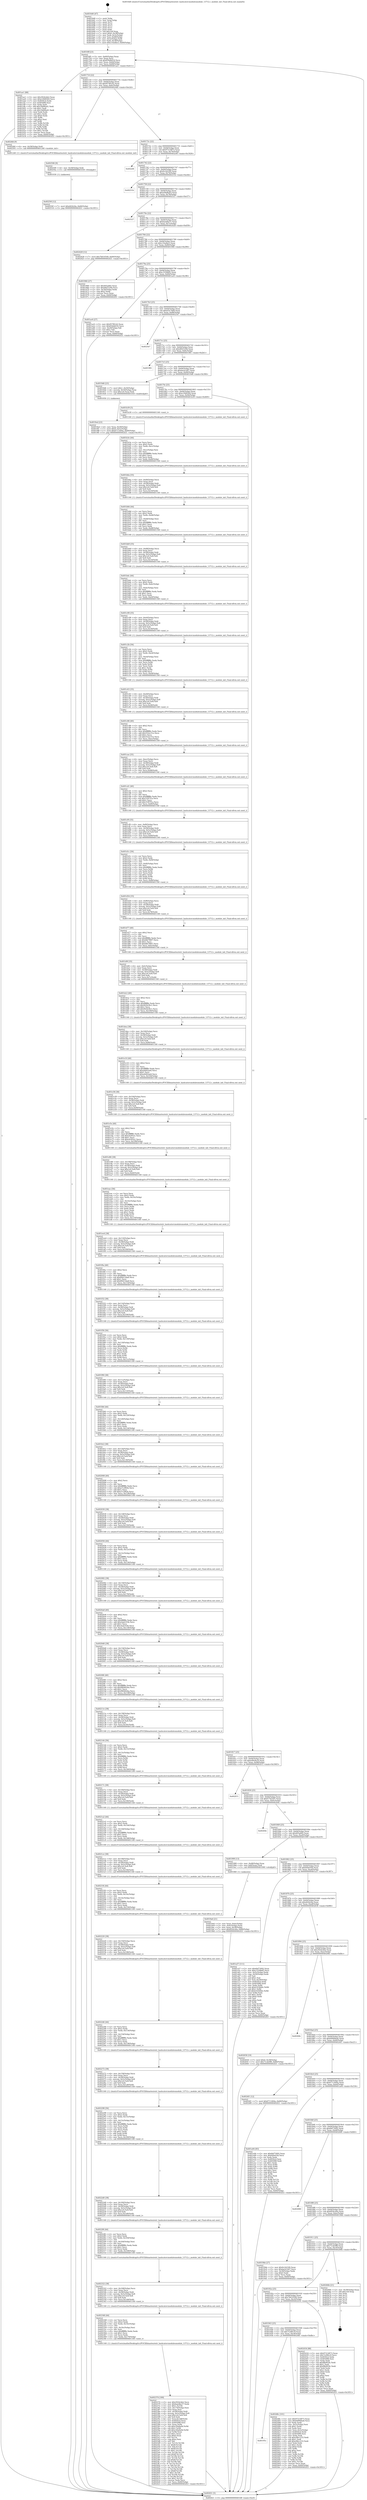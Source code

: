 digraph "0x4016d0" {
  label = "0x4016d0 (/mnt/c/Users/mathe/Desktop/tcc/POCII/binaries/extr_hashcatsrcmodulesmodule_13712.c_module_init_Final-ollvm.out::main(0))"
  labelloc = "t"
  node[shape=record]

  Entry [label="",width=0.3,height=0.3,shape=circle,fillcolor=black,style=filled]
  "0x4016ff" [label="{
     0x4016ff [23]\l
     | [instrs]\l
     &nbsp;&nbsp;0x4016ff \<+3\>: mov -0x60(%rbp),%eax\l
     &nbsp;&nbsp;0x401702 \<+2\>: mov %eax,%ecx\l
     &nbsp;&nbsp;0x401704 \<+6\>: sub $0x856db016,%ecx\l
     &nbsp;&nbsp;0x40170a \<+3\>: mov %eax,-0x64(%rbp)\l
     &nbsp;&nbsp;0x40170d \<+3\>: mov %ecx,-0x68(%rbp)\l
     &nbsp;&nbsp;0x401710 \<+6\>: je 0000000000401ae1 \<main+0x411\>\l
  }"]
  "0x401ae1" [label="{
     0x401ae1 [88]\l
     | [instrs]\l
     &nbsp;&nbsp;0x401ae1 \<+5\>: mov $0x2924cbb2,%eax\l
     &nbsp;&nbsp;0x401ae6 \<+5\>: mov $0xe1848564,%ecx\l
     &nbsp;&nbsp;0x401aeb \<+7\>: mov 0x4050c4,%edx\l
     &nbsp;&nbsp;0x401af2 \<+7\>: mov 0x405088,%esi\l
     &nbsp;&nbsp;0x401af9 \<+2\>: mov %edx,%edi\l
     &nbsp;&nbsp;0x401afb \<+6\>: add $0x18d96a41,%edi\l
     &nbsp;&nbsp;0x401b01 \<+3\>: sub $0x1,%edi\l
     &nbsp;&nbsp;0x401b04 \<+6\>: sub $0x18d96a41,%edi\l
     &nbsp;&nbsp;0x401b0a \<+3\>: imul %edi,%edx\l
     &nbsp;&nbsp;0x401b0d \<+3\>: and $0x1,%edx\l
     &nbsp;&nbsp;0x401b10 \<+3\>: cmp $0x0,%edx\l
     &nbsp;&nbsp;0x401b13 \<+4\>: sete %r8b\l
     &nbsp;&nbsp;0x401b17 \<+3\>: cmp $0xa,%esi\l
     &nbsp;&nbsp;0x401b1a \<+4\>: setl %r9b\l
     &nbsp;&nbsp;0x401b1e \<+3\>: mov %r8b,%r10b\l
     &nbsp;&nbsp;0x401b21 \<+3\>: and %r9b,%r10b\l
     &nbsp;&nbsp;0x401b24 \<+3\>: xor %r9b,%r8b\l
     &nbsp;&nbsp;0x401b27 \<+3\>: or %r8b,%r10b\l
     &nbsp;&nbsp;0x401b2a \<+4\>: test $0x1,%r10b\l
     &nbsp;&nbsp;0x401b2e \<+3\>: cmovne %ecx,%eax\l
     &nbsp;&nbsp;0x401b31 \<+3\>: mov %eax,-0x60(%rbp)\l
     &nbsp;&nbsp;0x401b34 \<+5\>: jmp 0000000000402f21 \<main+0x1851\>\l
  }"]
  "0x401716" [label="{
     0x401716 [22]\l
     | [instrs]\l
     &nbsp;&nbsp;0x401716 \<+5\>: jmp 000000000040171b \<main+0x4b\>\l
     &nbsp;&nbsp;0x40171b \<+3\>: mov -0x64(%rbp),%eax\l
     &nbsp;&nbsp;0x40171e \<+5\>: sub $0x957f61d2,%eax\l
     &nbsp;&nbsp;0x401723 \<+3\>: mov %eax,-0x6c(%rbp)\l
     &nbsp;&nbsp;0x401726 \<+6\>: je 00000000004024fd \<main+0xe2d\>\l
  }"]
  Exit [label="",width=0.3,height=0.3,shape=circle,fillcolor=black,style=filled,peripheries=2]
  "0x4024fd" [label="{
     0x4024fd [9]\l
     | [instrs]\l
     &nbsp;&nbsp;0x4024fd \<+4\>: mov -0x58(%rbp),%rdi\l
     &nbsp;&nbsp;0x402501 \<+5\>: call 0000000000401240 \<module_init\>\l
     | [calls]\l
     &nbsp;&nbsp;0x401240 \{1\} (/mnt/c/Users/mathe/Desktop/tcc/POCII/binaries/extr_hashcatsrcmodulesmodule_13712.c_module_init_Final-ollvm.out::module_init)\l
  }"]
  "0x40172c" [label="{
     0x40172c [22]\l
     | [instrs]\l
     &nbsp;&nbsp;0x40172c \<+5\>: jmp 0000000000401731 \<main+0x61\>\l
     &nbsp;&nbsp;0x401731 \<+3\>: mov -0x64(%rbp),%eax\l
     &nbsp;&nbsp;0x401734 \<+5\>: sub $0x97214873,%eax\l
     &nbsp;&nbsp;0x401739 \<+3\>: mov %eax,-0x70(%rbp)\l
     &nbsp;&nbsp;0x40173c \<+6\>: je 0000000000402ef6 \<main+0x1826\>\l
  }"]
  "0x40250f" [label="{
     0x40250f [12]\l
     | [instrs]\l
     &nbsp;&nbsp;0x40250f \<+7\>: movl $0xd42b24a,-0x60(%rbp)\l
     &nbsp;&nbsp;0x402516 \<+5\>: jmp 0000000000402f21 \<main+0x1851\>\l
  }"]
  "0x402ef6" [label="{
     0x402ef6\l
  }", style=dashed]
  "0x401742" [label="{
     0x401742 [22]\l
     | [instrs]\l
     &nbsp;&nbsp;0x401742 \<+5\>: jmp 0000000000401747 \<main+0x77\>\l
     &nbsp;&nbsp;0x401747 \<+3\>: mov -0x64(%rbp),%eax\l
     &nbsp;&nbsp;0x40174a \<+5\>: sub $0x9c2425f0,%eax\l
     &nbsp;&nbsp;0x40174f \<+3\>: mov %eax,-0x74(%rbp)\l
     &nbsp;&nbsp;0x401752 \<+6\>: je 000000000040251b \<main+0xe4b\>\l
  }"]
  "0x402506" [label="{
     0x402506 [9]\l
     | [instrs]\l
     &nbsp;&nbsp;0x402506 \<+4\>: mov -0x58(%rbp),%rdi\l
     &nbsp;&nbsp;0x40250a \<+5\>: call 0000000000401030 \<free@plt\>\l
     | [calls]\l
     &nbsp;&nbsp;0x401030 \{1\} (unknown)\l
  }"]
  "0x40251b" [label="{
     0x40251b\l
  }", style=dashed]
  "0x401758" [label="{
     0x401758 [22]\l
     | [instrs]\l
     &nbsp;&nbsp;0x401758 \<+5\>: jmp 000000000040175d \<main+0x8d\>\l
     &nbsp;&nbsp;0x40175d \<+3\>: mov -0x64(%rbp),%eax\l
     &nbsp;&nbsp;0x401760 \<+5\>: sub $0xa04d8a03,%eax\l
     &nbsp;&nbsp;0x401765 \<+3\>: mov %eax,-0x78(%rbp)\l
     &nbsp;&nbsp;0x401768 \<+6\>: je 0000000000402527 \<main+0xe57\>\l
  }"]
  "0x40195c" [label="{
     0x40195c\l
  }", style=dashed]
  "0x402527" [label="{
     0x402527\l
  }", style=dashed]
  "0x40176e" [label="{
     0x40176e [22]\l
     | [instrs]\l
     &nbsp;&nbsp;0x40176e \<+5\>: jmp 0000000000401773 \<main+0xa3\>\l
     &nbsp;&nbsp;0x401773 \<+3\>: mov -0x64(%rbp),%eax\l
     &nbsp;&nbsp;0x401776 \<+5\>: sub $0xbaedbe37,%eax\l
     &nbsp;&nbsp;0x40177b \<+3\>: mov %eax,-0x7c(%rbp)\l
     &nbsp;&nbsp;0x40177e \<+6\>: je 0000000000402428 \<main+0xd58\>\l
  }"]
  "0x40248c" [label="{
     0x40248c [101]\l
     | [instrs]\l
     &nbsp;&nbsp;0x40248c \<+5\>: mov $0x97214873,%eax\l
     &nbsp;&nbsp;0x402491 \<+5\>: mov $0x6490bba6,%ecx\l
     &nbsp;&nbsp;0x402496 \<+2\>: xor %edx,%edx\l
     &nbsp;&nbsp;0x402498 \<+3\>: mov -0x5c(%rbp),%esi\l
     &nbsp;&nbsp;0x40249b \<+3\>: sub $0x1,%edx\l
     &nbsp;&nbsp;0x40249e \<+2\>: sub %edx,%esi\l
     &nbsp;&nbsp;0x4024a0 \<+3\>: mov %esi,-0x5c(%rbp)\l
     &nbsp;&nbsp;0x4024a3 \<+7\>: mov 0x4050c4,%edx\l
     &nbsp;&nbsp;0x4024aa \<+7\>: mov 0x405088,%esi\l
     &nbsp;&nbsp;0x4024b1 \<+2\>: mov %edx,%edi\l
     &nbsp;&nbsp;0x4024b3 \<+6\>: sub $0xe96cc233,%edi\l
     &nbsp;&nbsp;0x4024b9 \<+3\>: sub $0x1,%edi\l
     &nbsp;&nbsp;0x4024bc \<+6\>: add $0xe96cc233,%edi\l
     &nbsp;&nbsp;0x4024c2 \<+3\>: imul %edi,%edx\l
     &nbsp;&nbsp;0x4024c5 \<+3\>: and $0x1,%edx\l
     &nbsp;&nbsp;0x4024c8 \<+3\>: cmp $0x0,%edx\l
     &nbsp;&nbsp;0x4024cb \<+4\>: sete %r8b\l
     &nbsp;&nbsp;0x4024cf \<+3\>: cmp $0xa,%esi\l
     &nbsp;&nbsp;0x4024d2 \<+4\>: setl %r9b\l
     &nbsp;&nbsp;0x4024d6 \<+3\>: mov %r8b,%r10b\l
     &nbsp;&nbsp;0x4024d9 \<+3\>: and %r9b,%r10b\l
     &nbsp;&nbsp;0x4024dc \<+3\>: xor %r9b,%r8b\l
     &nbsp;&nbsp;0x4024df \<+3\>: or %r8b,%r10b\l
     &nbsp;&nbsp;0x4024e2 \<+4\>: test $0x1,%r10b\l
     &nbsp;&nbsp;0x4024e6 \<+3\>: cmovne %ecx,%eax\l
     &nbsp;&nbsp;0x4024e9 \<+3\>: mov %eax,-0x60(%rbp)\l
     &nbsp;&nbsp;0x4024ec \<+5\>: jmp 0000000000402f21 \<main+0x1851\>\l
  }"]
  "0x402428" [label="{
     0x402428 [12]\l
     | [instrs]\l
     &nbsp;&nbsp;0x402428 \<+7\>: movl $0x7b610549,-0x60(%rbp)\l
     &nbsp;&nbsp;0x40242f \<+5\>: jmp 0000000000402f21 \<main+0x1851\>\l
  }"]
  "0x401784" [label="{
     0x401784 [22]\l
     | [instrs]\l
     &nbsp;&nbsp;0x401784 \<+5\>: jmp 0000000000401789 \<main+0xb9\>\l
     &nbsp;&nbsp;0x401789 \<+3\>: mov -0x64(%rbp),%eax\l
     &nbsp;&nbsp;0x40178c \<+5\>: sub $0xc10a4be3,%eax\l
     &nbsp;&nbsp;0x401791 \<+3\>: mov %eax,-0x80(%rbp)\l
     &nbsp;&nbsp;0x401794 \<+6\>: je 0000000000401966 \<main+0x296\>\l
  }"]
  "0x401943" [label="{
     0x401943 [25]\l
     | [instrs]\l
     &nbsp;&nbsp;0x401943 \<+5\>: jmp 0000000000401948 \<main+0x278\>\l
     &nbsp;&nbsp;0x401948 \<+3\>: mov -0x64(%rbp),%eax\l
     &nbsp;&nbsp;0x40194b \<+5\>: sub $0x7e28fcc9,%eax\l
     &nbsp;&nbsp;0x401950 \<+6\>: mov %eax,-0xc8(%rbp)\l
     &nbsp;&nbsp;0x401956 \<+6\>: je 000000000040248c \<main+0xdbc\>\l
  }"]
  "0x401966" [label="{
     0x401966 [27]\l
     | [instrs]\l
     &nbsp;&nbsp;0x401966 \<+5\>: mov $0x405a682,%eax\l
     &nbsp;&nbsp;0x40196b \<+5\>: mov $0xd6f2529d,%ecx\l
     &nbsp;&nbsp;0x401970 \<+3\>: mov -0x34(%rbp),%edx\l
     &nbsp;&nbsp;0x401973 \<+3\>: cmp $0x2,%edx\l
     &nbsp;&nbsp;0x401976 \<+3\>: cmovne %ecx,%eax\l
     &nbsp;&nbsp;0x401979 \<+3\>: mov %eax,-0x60(%rbp)\l
     &nbsp;&nbsp;0x40197c \<+5\>: jmp 0000000000402f21 \<main+0x1851\>\l
  }"]
  "0x40179a" [label="{
     0x40179a [25]\l
     | [instrs]\l
     &nbsp;&nbsp;0x40179a \<+5\>: jmp 000000000040179f \<main+0xcf\>\l
     &nbsp;&nbsp;0x40179f \<+3\>: mov -0x64(%rbp),%eax\l
     &nbsp;&nbsp;0x4017a2 \<+5\>: sub $0xc3358b85,%eax\l
     &nbsp;&nbsp;0x4017a7 \<+6\>: mov %eax,-0x84(%rbp)\l
     &nbsp;&nbsp;0x4017ad \<+6\>: je 0000000000401ac6 \<main+0x3f6\>\l
  }"]
  "0x402f21" [label="{
     0x402f21 [5]\l
     | [instrs]\l
     &nbsp;&nbsp;0x402f21 \<+5\>: jmp 00000000004016ff \<main+0x2f\>\l
  }"]
  "0x4016d0" [label="{
     0x4016d0 [47]\l
     | [instrs]\l
     &nbsp;&nbsp;0x4016d0 \<+1\>: push %rbp\l
     &nbsp;&nbsp;0x4016d1 \<+3\>: mov %rsp,%rbp\l
     &nbsp;&nbsp;0x4016d4 \<+2\>: push %r15\l
     &nbsp;&nbsp;0x4016d6 \<+2\>: push %r14\l
     &nbsp;&nbsp;0x4016d8 \<+2\>: push %r13\l
     &nbsp;&nbsp;0x4016da \<+2\>: push %r12\l
     &nbsp;&nbsp;0x4016dc \<+1\>: push %rbx\l
     &nbsp;&nbsp;0x4016dd \<+7\>: sub $0x1e8,%rsp\l
     &nbsp;&nbsp;0x4016e4 \<+7\>: movl $0x0,-0x38(%rbp)\l
     &nbsp;&nbsp;0x4016eb \<+3\>: mov %edi,-0x3c(%rbp)\l
     &nbsp;&nbsp;0x4016ee \<+4\>: mov %rsi,-0x48(%rbp)\l
     &nbsp;&nbsp;0x4016f2 \<+3\>: mov -0x3c(%rbp),%edi\l
     &nbsp;&nbsp;0x4016f5 \<+3\>: mov %edi,-0x34(%rbp)\l
     &nbsp;&nbsp;0x4016f8 \<+7\>: movl $0xc10a4be3,-0x60(%rbp)\l
  }"]
  "0x402434" [label="{
     0x402434 [88]\l
     | [instrs]\l
     &nbsp;&nbsp;0x402434 \<+5\>: mov $0x97214873,%eax\l
     &nbsp;&nbsp;0x402439 \<+5\>: mov $0x7e28fcc9,%ecx\l
     &nbsp;&nbsp;0x40243e \<+7\>: mov 0x4050c4,%edx\l
     &nbsp;&nbsp;0x402445 \<+7\>: mov 0x405088,%esi\l
     &nbsp;&nbsp;0x40244c \<+2\>: mov %edx,%edi\l
     &nbsp;&nbsp;0x40244e \<+6\>: sub $0xf8b903fc,%edi\l
     &nbsp;&nbsp;0x402454 \<+3\>: sub $0x1,%edi\l
     &nbsp;&nbsp;0x402457 \<+6\>: add $0xf8b903fc,%edi\l
     &nbsp;&nbsp;0x40245d \<+3\>: imul %edi,%edx\l
     &nbsp;&nbsp;0x402460 \<+3\>: and $0x1,%edx\l
     &nbsp;&nbsp;0x402463 \<+3\>: cmp $0x0,%edx\l
     &nbsp;&nbsp;0x402466 \<+4\>: sete %r8b\l
     &nbsp;&nbsp;0x40246a \<+3\>: cmp $0xa,%esi\l
     &nbsp;&nbsp;0x40246d \<+4\>: setl %r9b\l
     &nbsp;&nbsp;0x402471 \<+3\>: mov %r8b,%r10b\l
     &nbsp;&nbsp;0x402474 \<+3\>: and %r9b,%r10b\l
     &nbsp;&nbsp;0x402477 \<+3\>: xor %r9b,%r8b\l
     &nbsp;&nbsp;0x40247a \<+3\>: or %r8b,%r10b\l
     &nbsp;&nbsp;0x40247d \<+4\>: test $0x1,%r10b\l
     &nbsp;&nbsp;0x402481 \<+3\>: cmovne %ecx,%eax\l
     &nbsp;&nbsp;0x402484 \<+3\>: mov %eax,-0x60(%rbp)\l
     &nbsp;&nbsp;0x402487 \<+5\>: jmp 0000000000402f21 \<main+0x1851\>\l
  }"]
  "0x401ac6" [label="{
     0x401ac6 [27]\l
     | [instrs]\l
     &nbsp;&nbsp;0x401ac6 \<+5\>: mov $0x957f61d2,%eax\l
     &nbsp;&nbsp;0x401acb \<+5\>: mov $0x856db016,%ecx\l
     &nbsp;&nbsp;0x401ad0 \<+3\>: mov -0x29(%rbp),%dl\l
     &nbsp;&nbsp;0x401ad3 \<+3\>: test $0x1,%dl\l
     &nbsp;&nbsp;0x401ad6 \<+3\>: cmovne %ecx,%eax\l
     &nbsp;&nbsp;0x401ad9 \<+3\>: mov %eax,-0x60(%rbp)\l
     &nbsp;&nbsp;0x401adc \<+5\>: jmp 0000000000402f21 \<main+0x1851\>\l
  }"]
  "0x4017b3" [label="{
     0x4017b3 [25]\l
     | [instrs]\l
     &nbsp;&nbsp;0x4017b3 \<+5\>: jmp 00000000004017b8 \<main+0xe8\>\l
     &nbsp;&nbsp;0x4017b8 \<+3\>: mov -0x64(%rbp),%eax\l
     &nbsp;&nbsp;0x4017bb \<+5\>: sub $0xd1fc7b69,%eax\l
     &nbsp;&nbsp;0x4017c0 \<+6\>: mov %eax,-0x88(%rbp)\l
     &nbsp;&nbsp;0x4017c6 \<+6\>: je 00000000004025b7 \<main+0xee7\>\l
  }"]
  "0x40192a" [label="{
     0x40192a [25]\l
     | [instrs]\l
     &nbsp;&nbsp;0x40192a \<+5\>: jmp 000000000040192f \<main+0x25f\>\l
     &nbsp;&nbsp;0x40192f \<+3\>: mov -0x64(%rbp),%eax\l
     &nbsp;&nbsp;0x401932 \<+5\>: sub $0x7b610549,%eax\l
     &nbsp;&nbsp;0x401937 \<+6\>: mov %eax,-0xc4(%rbp)\l
     &nbsp;&nbsp;0x40193d \<+6\>: je 0000000000402434 \<main+0xd64\>\l
  }"]
  "0x4025b7" [label="{
     0x4025b7\l
  }", style=dashed]
  "0x4017cc" [label="{
     0x4017cc [25]\l
     | [instrs]\l
     &nbsp;&nbsp;0x4017cc \<+5\>: jmp 00000000004017d1 \<main+0x101\>\l
     &nbsp;&nbsp;0x4017d1 \<+3\>: mov -0x64(%rbp),%eax\l
     &nbsp;&nbsp;0x4017d4 \<+5\>: sub $0xd6f2529d,%eax\l
     &nbsp;&nbsp;0x4017d9 \<+6\>: mov %eax,-0x8c(%rbp)\l
     &nbsp;&nbsp;0x4017df \<+6\>: je 0000000000401981 \<main+0x2b1\>\l
  }"]
  "0x40266b" [label="{
     0x40266b [21]\l
     | [instrs]\l
     &nbsp;&nbsp;0x40266b \<+3\>: mov -0x38(%rbp),%eax\l
     &nbsp;&nbsp;0x40266e \<+7\>: add $0x1e8,%rsp\l
     &nbsp;&nbsp;0x402675 \<+1\>: pop %rbx\l
     &nbsp;&nbsp;0x402676 \<+2\>: pop %r12\l
     &nbsp;&nbsp;0x402678 \<+2\>: pop %r13\l
     &nbsp;&nbsp;0x40267a \<+2\>: pop %r14\l
     &nbsp;&nbsp;0x40267c \<+2\>: pop %r15\l
     &nbsp;&nbsp;0x40267e \<+1\>: pop %rbp\l
     &nbsp;&nbsp;0x40267f \<+1\>: ret\l
  }"]
  "0x401981" [label="{
     0x401981\l
  }", style=dashed]
  "0x4017e5" [label="{
     0x4017e5 [25]\l
     | [instrs]\l
     &nbsp;&nbsp;0x4017e5 \<+5\>: jmp 00000000004017ea \<main+0x11a\>\l
     &nbsp;&nbsp;0x4017ea \<+3\>: mov -0x64(%rbp),%eax\l
     &nbsp;&nbsp;0x4017ed \<+5\>: sub $0xdacb1447,%eax\l
     &nbsp;&nbsp;0x4017f2 \<+6\>: mov %eax,-0x90(%rbp)\l
     &nbsp;&nbsp;0x4017f8 \<+6\>: je 00000000004019d6 \<main+0x306\>\l
  }"]
  "0x402374" [label="{
     0x402374 [180]\l
     | [instrs]\l
     &nbsp;&nbsp;0x402374 \<+5\>: mov $0x2924cbb2,%ecx\l
     &nbsp;&nbsp;0x402379 \<+5\>: mov $0xbaedbe37,%edx\l
     &nbsp;&nbsp;0x40237e \<+3\>: mov $0x1,%r10b\l
     &nbsp;&nbsp;0x402381 \<+6\>: mov -0x170(%rbp),%esi\l
     &nbsp;&nbsp;0x402387 \<+3\>: imul %eax,%esi\l
     &nbsp;&nbsp;0x40238a \<+4\>: mov -0x58(%rbp),%rdi\l
     &nbsp;&nbsp;0x40238e \<+4\>: movslq -0x5c(%rbp),%r8\l
     &nbsp;&nbsp;0x402392 \<+7\>: imul $0x1e0,%r8,%r8\l
     &nbsp;&nbsp;0x402399 \<+3\>: add %r8,%rdi\l
     &nbsp;&nbsp;0x40239c \<+6\>: mov %esi,0x1d8(%rdi)\l
     &nbsp;&nbsp;0x4023a2 \<+7\>: mov 0x4050c4,%eax\l
     &nbsp;&nbsp;0x4023a9 \<+7\>: mov 0x405088,%esi\l
     &nbsp;&nbsp;0x4023b0 \<+3\>: mov %eax,%r9d\l
     &nbsp;&nbsp;0x4023b3 \<+7\>: sub $0xc29a8a0d,%r9d\l
     &nbsp;&nbsp;0x4023ba \<+4\>: sub $0x1,%r9d\l
     &nbsp;&nbsp;0x4023be \<+7\>: add $0xc29a8a0d,%r9d\l
     &nbsp;&nbsp;0x4023c5 \<+4\>: imul %r9d,%eax\l
     &nbsp;&nbsp;0x4023c9 \<+3\>: and $0x1,%eax\l
     &nbsp;&nbsp;0x4023cc \<+3\>: cmp $0x0,%eax\l
     &nbsp;&nbsp;0x4023cf \<+4\>: sete %r11b\l
     &nbsp;&nbsp;0x4023d3 \<+3\>: cmp $0xa,%esi\l
     &nbsp;&nbsp;0x4023d6 \<+3\>: setl %bl\l
     &nbsp;&nbsp;0x4023d9 \<+3\>: mov %r11b,%r14b\l
     &nbsp;&nbsp;0x4023dc \<+4\>: xor $0xff,%r14b\l
     &nbsp;&nbsp;0x4023e0 \<+3\>: mov %bl,%r15b\l
     &nbsp;&nbsp;0x4023e3 \<+4\>: xor $0xff,%r15b\l
     &nbsp;&nbsp;0x4023e7 \<+4\>: xor $0x1,%r10b\l
     &nbsp;&nbsp;0x4023eb \<+3\>: mov %r14b,%r12b\l
     &nbsp;&nbsp;0x4023ee \<+4\>: and $0xff,%r12b\l
     &nbsp;&nbsp;0x4023f2 \<+3\>: and %r10b,%r11b\l
     &nbsp;&nbsp;0x4023f5 \<+3\>: mov %r15b,%r13b\l
     &nbsp;&nbsp;0x4023f8 \<+4\>: and $0xff,%r13b\l
     &nbsp;&nbsp;0x4023fc \<+3\>: and %r10b,%bl\l
     &nbsp;&nbsp;0x4023ff \<+3\>: or %r11b,%r12b\l
     &nbsp;&nbsp;0x402402 \<+3\>: or %bl,%r13b\l
     &nbsp;&nbsp;0x402405 \<+3\>: xor %r13b,%r12b\l
     &nbsp;&nbsp;0x402408 \<+3\>: or %r15b,%r14b\l
     &nbsp;&nbsp;0x40240b \<+4\>: xor $0xff,%r14b\l
     &nbsp;&nbsp;0x40240f \<+4\>: or $0x1,%r10b\l
     &nbsp;&nbsp;0x402413 \<+3\>: and %r10b,%r14b\l
     &nbsp;&nbsp;0x402416 \<+3\>: or %r14b,%r12b\l
     &nbsp;&nbsp;0x402419 \<+4\>: test $0x1,%r12b\l
     &nbsp;&nbsp;0x40241d \<+3\>: cmovne %edx,%ecx\l
     &nbsp;&nbsp;0x402420 \<+3\>: mov %ecx,-0x60(%rbp)\l
     &nbsp;&nbsp;0x402423 \<+5\>: jmp 0000000000402f21 \<main+0x1851\>\l
  }"]
  "0x4019d6" [label="{
     0x4019d6 [23]\l
     | [instrs]\l
     &nbsp;&nbsp;0x4019d6 \<+7\>: movl $0x1,-0x50(%rbp)\l
     &nbsp;&nbsp;0x4019dd \<+4\>: movslq -0x50(%rbp),%rax\l
     &nbsp;&nbsp;0x4019e1 \<+7\>: imul $0x1e0,%rax,%rdi\l
     &nbsp;&nbsp;0x4019e8 \<+5\>: call 0000000000401050 \<malloc@plt\>\l
     | [calls]\l
     &nbsp;&nbsp;0x401050 \{1\} (unknown)\l
  }"]
  "0x4017fe" [label="{
     0x4017fe [25]\l
     | [instrs]\l
     &nbsp;&nbsp;0x4017fe \<+5\>: jmp 0000000000401803 \<main+0x133\>\l
     &nbsp;&nbsp;0x401803 \<+3\>: mov -0x64(%rbp),%eax\l
     &nbsp;&nbsp;0x401806 \<+5\>: sub $0xe1848564,%eax\l
     &nbsp;&nbsp;0x40180b \<+6\>: mov %eax,-0x94(%rbp)\l
     &nbsp;&nbsp;0x401811 \<+6\>: je 0000000000401b39 \<main+0x469\>\l
  }"]
  "0x402348" [label="{
     0x402348 [44]\l
     | [instrs]\l
     &nbsp;&nbsp;0x402348 \<+2\>: xor %ecx,%ecx\l
     &nbsp;&nbsp;0x40234a \<+5\>: mov $0x2,%edx\l
     &nbsp;&nbsp;0x40234f \<+6\>: mov %edx,-0x16c(%rbp)\l
     &nbsp;&nbsp;0x402355 \<+1\>: cltd\l
     &nbsp;&nbsp;0x402356 \<+6\>: mov -0x16c(%rbp),%esi\l
     &nbsp;&nbsp;0x40235c \<+2\>: idiv %esi\l
     &nbsp;&nbsp;0x40235e \<+6\>: imul $0xfffffffe,%edx,%edx\l
     &nbsp;&nbsp;0x402364 \<+3\>: sub $0x1,%ecx\l
     &nbsp;&nbsp;0x402367 \<+2\>: sub %ecx,%edx\l
     &nbsp;&nbsp;0x402369 \<+6\>: mov %edx,-0x170(%rbp)\l
     &nbsp;&nbsp;0x40236f \<+5\>: call 0000000000401160 \<next_i\>\l
     | [calls]\l
     &nbsp;&nbsp;0x401160 \{1\} (/mnt/c/Users/mathe/Desktop/tcc/POCII/binaries/extr_hashcatsrcmodulesmodule_13712.c_module_init_Final-ollvm.out::next_i)\l
  }"]
  "0x401b39" [label="{
     0x401b39 [5]\l
     | [instrs]\l
     &nbsp;&nbsp;0x401b39 \<+5\>: call 0000000000401160 \<next_i\>\l
     | [calls]\l
     &nbsp;&nbsp;0x401160 \{1\} (/mnt/c/Users/mathe/Desktop/tcc/POCII/binaries/extr_hashcatsrcmodulesmodule_13712.c_module_init_Final-ollvm.out::next_i)\l
  }"]
  "0x401817" [label="{
     0x401817 [25]\l
     | [instrs]\l
     &nbsp;&nbsp;0x401817 \<+5\>: jmp 000000000040181c \<main+0x14c\>\l
     &nbsp;&nbsp;0x40181c \<+3\>: mov -0x64(%rbp),%eax\l
     &nbsp;&nbsp;0x40181f \<+5\>: sub $0xe49c8a16,%eax\l
     &nbsp;&nbsp;0x401824 \<+6\>: mov %eax,-0x98(%rbp)\l
     &nbsp;&nbsp;0x40182a \<+6\>: je 0000000000402f15 \<main+0x1845\>\l
  }"]
  "0x402322" [label="{
     0x402322 [38]\l
     | [instrs]\l
     &nbsp;&nbsp;0x402322 \<+6\>: mov -0x168(%rbp),%ecx\l
     &nbsp;&nbsp;0x402328 \<+3\>: imul %eax,%ecx\l
     &nbsp;&nbsp;0x40232b \<+4\>: mov -0x58(%rbp),%rdi\l
     &nbsp;&nbsp;0x40232f \<+4\>: movslq -0x5c(%rbp),%r8\l
     &nbsp;&nbsp;0x402333 \<+7\>: imul $0x1e0,%r8,%r8\l
     &nbsp;&nbsp;0x40233a \<+3\>: add %r8,%rdi\l
     &nbsp;&nbsp;0x40233d \<+6\>: mov %ecx,0x1d4(%rdi)\l
     &nbsp;&nbsp;0x402343 \<+5\>: call 0000000000401160 \<next_i\>\l
     | [calls]\l
     &nbsp;&nbsp;0x401160 \{1\} (/mnt/c/Users/mathe/Desktop/tcc/POCII/binaries/extr_hashcatsrcmodulesmodule_13712.c_module_init_Final-ollvm.out::next_i)\l
  }"]
  "0x402f15" [label="{
     0x402f15\l
  }", style=dashed]
  "0x401830" [label="{
     0x401830 [25]\l
     | [instrs]\l
     &nbsp;&nbsp;0x401830 \<+5\>: jmp 0000000000401835 \<main+0x165\>\l
     &nbsp;&nbsp;0x401835 \<+3\>: mov -0x64(%rbp),%eax\l
     &nbsp;&nbsp;0x401838 \<+5\>: sub $0xf17b25d7,%eax\l
     &nbsp;&nbsp;0x40183d \<+6\>: mov %eax,-0x9c(%rbp)\l
     &nbsp;&nbsp;0x401843 \<+6\>: je 000000000040264c \<main+0xf7c\>\l
  }"]
  "0x4022f6" [label="{
     0x4022f6 [44]\l
     | [instrs]\l
     &nbsp;&nbsp;0x4022f6 \<+2\>: xor %ecx,%ecx\l
     &nbsp;&nbsp;0x4022f8 \<+5\>: mov $0x2,%edx\l
     &nbsp;&nbsp;0x4022fd \<+6\>: mov %edx,-0x164(%rbp)\l
     &nbsp;&nbsp;0x402303 \<+1\>: cltd\l
     &nbsp;&nbsp;0x402304 \<+6\>: mov -0x164(%rbp),%esi\l
     &nbsp;&nbsp;0x40230a \<+2\>: idiv %esi\l
     &nbsp;&nbsp;0x40230c \<+6\>: imul $0xfffffffe,%edx,%edx\l
     &nbsp;&nbsp;0x402312 \<+3\>: sub $0x1,%ecx\l
     &nbsp;&nbsp;0x402315 \<+2\>: sub %ecx,%edx\l
     &nbsp;&nbsp;0x402317 \<+6\>: mov %edx,-0x168(%rbp)\l
     &nbsp;&nbsp;0x40231d \<+5\>: call 0000000000401160 \<next_i\>\l
     | [calls]\l
     &nbsp;&nbsp;0x401160 \{1\} (/mnt/c/Users/mathe/Desktop/tcc/POCII/binaries/extr_hashcatsrcmodulesmodule_13712.c_module_init_Final-ollvm.out::next_i)\l
  }"]
  "0x40264c" [label="{
     0x40264c\l
  }", style=dashed]
  "0x401849" [label="{
     0x401849 [25]\l
     | [instrs]\l
     &nbsp;&nbsp;0x401849 \<+5\>: jmp 000000000040184e \<main+0x17e\>\l
     &nbsp;&nbsp;0x40184e \<+3\>: mov -0x64(%rbp),%eax\l
     &nbsp;&nbsp;0x401851 \<+5\>: sub $0x405a682,%eax\l
     &nbsp;&nbsp;0x401856 \<+6\>: mov %eax,-0xa0(%rbp)\l
     &nbsp;&nbsp;0x40185c \<+6\>: je 0000000000401999 \<main+0x2c9\>\l
  }"]
  "0x4022d0" [label="{
     0x4022d0 [38]\l
     | [instrs]\l
     &nbsp;&nbsp;0x4022d0 \<+6\>: mov -0x160(%rbp),%ecx\l
     &nbsp;&nbsp;0x4022d6 \<+3\>: imul %eax,%ecx\l
     &nbsp;&nbsp;0x4022d9 \<+4\>: mov -0x58(%rbp),%rdi\l
     &nbsp;&nbsp;0x4022dd \<+4\>: movslq -0x5c(%rbp),%r8\l
     &nbsp;&nbsp;0x4022e1 \<+7\>: imul $0x1e0,%r8,%r8\l
     &nbsp;&nbsp;0x4022e8 \<+3\>: add %r8,%rdi\l
     &nbsp;&nbsp;0x4022eb \<+6\>: mov %ecx,0x1d0(%rdi)\l
     &nbsp;&nbsp;0x4022f1 \<+5\>: call 0000000000401160 \<next_i\>\l
     | [calls]\l
     &nbsp;&nbsp;0x401160 \{1\} (/mnt/c/Users/mathe/Desktop/tcc/POCII/binaries/extr_hashcatsrcmodulesmodule_13712.c_module_init_Final-ollvm.out::next_i)\l
  }"]
  "0x401999" [label="{
     0x401999 [13]\l
     | [instrs]\l
     &nbsp;&nbsp;0x401999 \<+4\>: mov -0x48(%rbp),%rax\l
     &nbsp;&nbsp;0x40199d \<+4\>: mov 0x8(%rax),%rdi\l
     &nbsp;&nbsp;0x4019a1 \<+5\>: call 0000000000401060 \<atoi@plt\>\l
     | [calls]\l
     &nbsp;&nbsp;0x401060 \{1\} (unknown)\l
  }"]
  "0x401862" [label="{
     0x401862 [25]\l
     | [instrs]\l
     &nbsp;&nbsp;0x401862 \<+5\>: jmp 0000000000401867 \<main+0x197\>\l
     &nbsp;&nbsp;0x401867 \<+3\>: mov -0x64(%rbp),%eax\l
     &nbsp;&nbsp;0x40186a \<+5\>: sub $0x644e03b,%eax\l
     &nbsp;&nbsp;0x40186f \<+6\>: mov %eax,-0xa4(%rbp)\l
     &nbsp;&nbsp;0x401875 \<+6\>: je 0000000000401a57 \<main+0x387\>\l
  }"]
  "0x4019a6" [label="{
     0x4019a6 [21]\l
     | [instrs]\l
     &nbsp;&nbsp;0x4019a6 \<+3\>: mov %eax,-0x4c(%rbp)\l
     &nbsp;&nbsp;0x4019a9 \<+3\>: mov -0x4c(%rbp),%eax\l
     &nbsp;&nbsp;0x4019ac \<+3\>: mov %eax,-0x30(%rbp)\l
     &nbsp;&nbsp;0x4019af \<+7\>: movl $0x6f24c44a,-0x60(%rbp)\l
     &nbsp;&nbsp;0x4019b6 \<+5\>: jmp 0000000000402f21 \<main+0x1851\>\l
  }"]
  "0x402298" [label="{
     0x402298 [56]\l
     | [instrs]\l
     &nbsp;&nbsp;0x402298 \<+2\>: xor %ecx,%ecx\l
     &nbsp;&nbsp;0x40229a \<+5\>: mov $0x2,%edx\l
     &nbsp;&nbsp;0x40229f \<+6\>: mov %edx,-0x15c(%rbp)\l
     &nbsp;&nbsp;0x4022a5 \<+1\>: cltd\l
     &nbsp;&nbsp;0x4022a6 \<+6\>: mov -0x15c(%rbp),%esi\l
     &nbsp;&nbsp;0x4022ac \<+2\>: idiv %esi\l
     &nbsp;&nbsp;0x4022ae \<+6\>: imul $0xfffffffe,%edx,%edx\l
     &nbsp;&nbsp;0x4022b4 \<+3\>: mov %ecx,%r9d\l
     &nbsp;&nbsp;0x4022b7 \<+3\>: sub %edx,%r9d\l
     &nbsp;&nbsp;0x4022ba \<+2\>: mov %ecx,%edx\l
     &nbsp;&nbsp;0x4022bc \<+3\>: sub $0x1,%edx\l
     &nbsp;&nbsp;0x4022bf \<+3\>: add %edx,%r9d\l
     &nbsp;&nbsp;0x4022c2 \<+3\>: sub %r9d,%ecx\l
     &nbsp;&nbsp;0x4022c5 \<+6\>: mov %ecx,-0x160(%rbp)\l
     &nbsp;&nbsp;0x4022cb \<+5\>: call 0000000000401160 \<next_i\>\l
     | [calls]\l
     &nbsp;&nbsp;0x401160 \{1\} (/mnt/c/Users/mathe/Desktop/tcc/POCII/binaries/extr_hashcatsrcmodulesmodule_13712.c_module_init_Final-ollvm.out::next_i)\l
  }"]
  "0x401a57" [label="{
     0x401a57 [111]\l
     | [instrs]\l
     &nbsp;&nbsp;0x401a57 \<+5\>: mov $0x6bf73092,%eax\l
     &nbsp;&nbsp;0x401a5c \<+5\>: mov $0xc3358b85,%ecx\l
     &nbsp;&nbsp;0x401a61 \<+3\>: mov -0x5c(%rbp),%edx\l
     &nbsp;&nbsp;0x401a64 \<+3\>: cmp -0x50(%rbp),%edx\l
     &nbsp;&nbsp;0x401a67 \<+4\>: setl %sil\l
     &nbsp;&nbsp;0x401a6b \<+4\>: and $0x1,%sil\l
     &nbsp;&nbsp;0x401a6f \<+4\>: mov %sil,-0x29(%rbp)\l
     &nbsp;&nbsp;0x401a73 \<+7\>: mov 0x4050c4,%edx\l
     &nbsp;&nbsp;0x401a7a \<+7\>: mov 0x405088,%edi\l
     &nbsp;&nbsp;0x401a81 \<+3\>: mov %edx,%r8d\l
     &nbsp;&nbsp;0x401a84 \<+7\>: sub $0xb163b8dc,%r8d\l
     &nbsp;&nbsp;0x401a8b \<+4\>: sub $0x1,%r8d\l
     &nbsp;&nbsp;0x401a8f \<+7\>: add $0xb163b8dc,%r8d\l
     &nbsp;&nbsp;0x401a96 \<+4\>: imul %r8d,%edx\l
     &nbsp;&nbsp;0x401a9a \<+3\>: and $0x1,%edx\l
     &nbsp;&nbsp;0x401a9d \<+3\>: cmp $0x0,%edx\l
     &nbsp;&nbsp;0x401aa0 \<+4\>: sete %sil\l
     &nbsp;&nbsp;0x401aa4 \<+3\>: cmp $0xa,%edi\l
     &nbsp;&nbsp;0x401aa7 \<+4\>: setl %r9b\l
     &nbsp;&nbsp;0x401aab \<+3\>: mov %sil,%r10b\l
     &nbsp;&nbsp;0x401aae \<+3\>: and %r9b,%r10b\l
     &nbsp;&nbsp;0x401ab1 \<+3\>: xor %r9b,%sil\l
     &nbsp;&nbsp;0x401ab4 \<+3\>: or %sil,%r10b\l
     &nbsp;&nbsp;0x401ab7 \<+4\>: test $0x1,%r10b\l
     &nbsp;&nbsp;0x401abb \<+3\>: cmovne %ecx,%eax\l
     &nbsp;&nbsp;0x401abe \<+3\>: mov %eax,-0x60(%rbp)\l
     &nbsp;&nbsp;0x401ac1 \<+5\>: jmp 0000000000402f21 \<main+0x1851\>\l
  }"]
  "0x40187b" [label="{
     0x40187b [25]\l
     | [instrs]\l
     &nbsp;&nbsp;0x40187b \<+5\>: jmp 0000000000401880 \<main+0x1b0\>\l
     &nbsp;&nbsp;0x401880 \<+3\>: mov -0x64(%rbp),%eax\l
     &nbsp;&nbsp;0x401883 \<+5\>: sub $0xd42b24a,%eax\l
     &nbsp;&nbsp;0x401888 \<+6\>: mov %eax,-0xa8(%rbp)\l
     &nbsp;&nbsp;0x40188e \<+6\>: je 0000000000402658 \<main+0xf88\>\l
  }"]
  "0x402272" [label="{
     0x402272 [38]\l
     | [instrs]\l
     &nbsp;&nbsp;0x402272 \<+6\>: mov -0x158(%rbp),%ecx\l
     &nbsp;&nbsp;0x402278 \<+3\>: imul %eax,%ecx\l
     &nbsp;&nbsp;0x40227b \<+4\>: mov -0x58(%rbp),%rdi\l
     &nbsp;&nbsp;0x40227f \<+4\>: movslq -0x5c(%rbp),%r8\l
     &nbsp;&nbsp;0x402283 \<+7\>: imul $0x1e0,%r8,%r8\l
     &nbsp;&nbsp;0x40228a \<+3\>: add %r8,%rdi\l
     &nbsp;&nbsp;0x40228d \<+6\>: mov %ecx,0x1a8(%rdi)\l
     &nbsp;&nbsp;0x402293 \<+5\>: call 0000000000401160 \<next_i\>\l
     | [calls]\l
     &nbsp;&nbsp;0x401160 \{1\} (/mnt/c/Users/mathe/Desktop/tcc/POCII/binaries/extr_hashcatsrcmodulesmodule_13712.c_module_init_Final-ollvm.out::next_i)\l
  }"]
  "0x402658" [label="{
     0x402658 [19]\l
     | [instrs]\l
     &nbsp;&nbsp;0x402658 \<+7\>: movl $0x0,-0x38(%rbp)\l
     &nbsp;&nbsp;0x40265f \<+7\>: movl $0x71cde9f6,-0x60(%rbp)\l
     &nbsp;&nbsp;0x402666 \<+5\>: jmp 0000000000402f21 \<main+0x1851\>\l
  }"]
  "0x401894" [label="{
     0x401894 [25]\l
     | [instrs]\l
     &nbsp;&nbsp;0x401894 \<+5\>: jmp 0000000000401899 \<main+0x1c9\>\l
     &nbsp;&nbsp;0x401899 \<+3\>: mov -0x64(%rbp),%eax\l
     &nbsp;&nbsp;0x40189c \<+5\>: sub $0x2924cbb2,%eax\l
     &nbsp;&nbsp;0x4018a1 \<+6\>: mov %eax,-0xac(%rbp)\l
     &nbsp;&nbsp;0x4018a7 \<+6\>: je 000000000040268c \<main+0xfbc\>\l
  }"]
  "0x402246" [label="{
     0x402246 [44]\l
     | [instrs]\l
     &nbsp;&nbsp;0x402246 \<+2\>: xor %ecx,%ecx\l
     &nbsp;&nbsp;0x402248 \<+5\>: mov $0x2,%edx\l
     &nbsp;&nbsp;0x40224d \<+6\>: mov %edx,-0x154(%rbp)\l
     &nbsp;&nbsp;0x402253 \<+1\>: cltd\l
     &nbsp;&nbsp;0x402254 \<+6\>: mov -0x154(%rbp),%esi\l
     &nbsp;&nbsp;0x40225a \<+2\>: idiv %esi\l
     &nbsp;&nbsp;0x40225c \<+6\>: imul $0xfffffffe,%edx,%edx\l
     &nbsp;&nbsp;0x402262 \<+3\>: sub $0x1,%ecx\l
     &nbsp;&nbsp;0x402265 \<+2\>: sub %ecx,%edx\l
     &nbsp;&nbsp;0x402267 \<+6\>: mov %edx,-0x158(%rbp)\l
     &nbsp;&nbsp;0x40226d \<+5\>: call 0000000000401160 \<next_i\>\l
     | [calls]\l
     &nbsp;&nbsp;0x401160 \{1\} (/mnt/c/Users/mathe/Desktop/tcc/POCII/binaries/extr_hashcatsrcmodulesmodule_13712.c_module_init_Final-ollvm.out::next_i)\l
  }"]
  "0x40268c" [label="{
     0x40268c\l
  }", style=dashed]
  "0x4018ad" [label="{
     0x4018ad [25]\l
     | [instrs]\l
     &nbsp;&nbsp;0x4018ad \<+5\>: jmp 00000000004018b2 \<main+0x1e2\>\l
     &nbsp;&nbsp;0x4018b2 \<+3\>: mov -0x64(%rbp),%eax\l
     &nbsp;&nbsp;0x4018b5 \<+5\>: sub $0x6490bba6,%eax\l
     &nbsp;&nbsp;0x4018ba \<+6\>: mov %eax,-0xb0(%rbp)\l
     &nbsp;&nbsp;0x4018c0 \<+6\>: je 00000000004024f1 \<main+0xe21\>\l
  }"]
  "0x402220" [label="{
     0x402220 [38]\l
     | [instrs]\l
     &nbsp;&nbsp;0x402220 \<+6\>: mov -0x150(%rbp),%ecx\l
     &nbsp;&nbsp;0x402226 \<+3\>: imul %eax,%ecx\l
     &nbsp;&nbsp;0x402229 \<+4\>: mov -0x58(%rbp),%rdi\l
     &nbsp;&nbsp;0x40222d \<+4\>: movslq -0x5c(%rbp),%r8\l
     &nbsp;&nbsp;0x402231 \<+7\>: imul $0x1e0,%r8,%r8\l
     &nbsp;&nbsp;0x402238 \<+3\>: add %r8,%rdi\l
     &nbsp;&nbsp;0x40223b \<+6\>: mov %ecx,0x198(%rdi)\l
     &nbsp;&nbsp;0x402241 \<+5\>: call 0000000000401160 \<next_i\>\l
     | [calls]\l
     &nbsp;&nbsp;0x401160 \{1\} (/mnt/c/Users/mathe/Desktop/tcc/POCII/binaries/extr_hashcatsrcmodulesmodule_13712.c_module_init_Final-ollvm.out::next_i)\l
  }"]
  "0x4024f1" [label="{
     0x4024f1 [12]\l
     | [instrs]\l
     &nbsp;&nbsp;0x4024f1 \<+7\>: movl $0x6711404a,-0x60(%rbp)\l
     &nbsp;&nbsp;0x4024f8 \<+5\>: jmp 0000000000402f21 \<main+0x1851\>\l
  }"]
  "0x4018c6" [label="{
     0x4018c6 [25]\l
     | [instrs]\l
     &nbsp;&nbsp;0x4018c6 \<+5\>: jmp 00000000004018cb \<main+0x1fb\>\l
     &nbsp;&nbsp;0x4018cb \<+3\>: mov -0x64(%rbp),%eax\l
     &nbsp;&nbsp;0x4018ce \<+5\>: sub $0x6711404a,%eax\l
     &nbsp;&nbsp;0x4018d3 \<+6\>: mov %eax,-0xb4(%rbp)\l
     &nbsp;&nbsp;0x4018d9 \<+6\>: je 0000000000401a04 \<main+0x334\>\l
  }"]
  "0x4021f4" [label="{
     0x4021f4 [44]\l
     | [instrs]\l
     &nbsp;&nbsp;0x4021f4 \<+2\>: xor %ecx,%ecx\l
     &nbsp;&nbsp;0x4021f6 \<+5\>: mov $0x2,%edx\l
     &nbsp;&nbsp;0x4021fb \<+6\>: mov %edx,-0x14c(%rbp)\l
     &nbsp;&nbsp;0x402201 \<+1\>: cltd\l
     &nbsp;&nbsp;0x402202 \<+6\>: mov -0x14c(%rbp),%esi\l
     &nbsp;&nbsp;0x402208 \<+2\>: idiv %esi\l
     &nbsp;&nbsp;0x40220a \<+6\>: imul $0xfffffffe,%edx,%edx\l
     &nbsp;&nbsp;0x402210 \<+3\>: sub $0x1,%ecx\l
     &nbsp;&nbsp;0x402213 \<+2\>: sub %ecx,%edx\l
     &nbsp;&nbsp;0x402215 \<+6\>: mov %edx,-0x150(%rbp)\l
     &nbsp;&nbsp;0x40221b \<+5\>: call 0000000000401160 \<next_i\>\l
     | [calls]\l
     &nbsp;&nbsp;0x401160 \{1\} (/mnt/c/Users/mathe/Desktop/tcc/POCII/binaries/extr_hashcatsrcmodulesmodule_13712.c_module_init_Final-ollvm.out::next_i)\l
  }"]
  "0x401a04" [label="{
     0x401a04 [83]\l
     | [instrs]\l
     &nbsp;&nbsp;0x401a04 \<+5\>: mov $0x6bf73092,%eax\l
     &nbsp;&nbsp;0x401a09 \<+5\>: mov $0x644e03b,%ecx\l
     &nbsp;&nbsp;0x401a0e \<+2\>: xor %edx,%edx\l
     &nbsp;&nbsp;0x401a10 \<+7\>: mov 0x4050c4,%esi\l
     &nbsp;&nbsp;0x401a17 \<+7\>: mov 0x405088,%edi\l
     &nbsp;&nbsp;0x401a1e \<+3\>: sub $0x1,%edx\l
     &nbsp;&nbsp;0x401a21 \<+3\>: mov %esi,%r8d\l
     &nbsp;&nbsp;0x401a24 \<+3\>: add %edx,%r8d\l
     &nbsp;&nbsp;0x401a27 \<+4\>: imul %r8d,%esi\l
     &nbsp;&nbsp;0x401a2b \<+3\>: and $0x1,%esi\l
     &nbsp;&nbsp;0x401a2e \<+3\>: cmp $0x0,%esi\l
     &nbsp;&nbsp;0x401a31 \<+4\>: sete %r9b\l
     &nbsp;&nbsp;0x401a35 \<+3\>: cmp $0xa,%edi\l
     &nbsp;&nbsp;0x401a38 \<+4\>: setl %r10b\l
     &nbsp;&nbsp;0x401a3c \<+3\>: mov %r9b,%r11b\l
     &nbsp;&nbsp;0x401a3f \<+3\>: and %r10b,%r11b\l
     &nbsp;&nbsp;0x401a42 \<+3\>: xor %r10b,%r9b\l
     &nbsp;&nbsp;0x401a45 \<+3\>: or %r9b,%r11b\l
     &nbsp;&nbsp;0x401a48 \<+4\>: test $0x1,%r11b\l
     &nbsp;&nbsp;0x401a4c \<+3\>: cmovne %ecx,%eax\l
     &nbsp;&nbsp;0x401a4f \<+3\>: mov %eax,-0x60(%rbp)\l
     &nbsp;&nbsp;0x401a52 \<+5\>: jmp 0000000000402f21 \<main+0x1851\>\l
  }"]
  "0x4018df" [label="{
     0x4018df [25]\l
     | [instrs]\l
     &nbsp;&nbsp;0x4018df \<+5\>: jmp 00000000004018e4 \<main+0x214\>\l
     &nbsp;&nbsp;0x4018e4 \<+3\>: mov -0x64(%rbp),%eax\l
     &nbsp;&nbsp;0x4018e7 \<+5\>: sub $0x6bf73092,%eax\l
     &nbsp;&nbsp;0x4018ec \<+6\>: mov %eax,-0xb8(%rbp)\l
     &nbsp;&nbsp;0x4018f2 \<+6\>: je 0000000000402680 \<main+0xfb0\>\l
  }"]
  "0x4021ce" [label="{
     0x4021ce [38]\l
     | [instrs]\l
     &nbsp;&nbsp;0x4021ce \<+6\>: mov -0x148(%rbp),%ecx\l
     &nbsp;&nbsp;0x4021d4 \<+3\>: imul %eax,%ecx\l
     &nbsp;&nbsp;0x4021d7 \<+4\>: mov -0x58(%rbp),%rdi\l
     &nbsp;&nbsp;0x4021db \<+4\>: movslq -0x5c(%rbp),%r8\l
     &nbsp;&nbsp;0x4021df \<+7\>: imul $0x1e0,%r8,%r8\l
     &nbsp;&nbsp;0x4021e6 \<+3\>: add %r8,%rdi\l
     &nbsp;&nbsp;0x4021e9 \<+6\>: mov %ecx,0x194(%rdi)\l
     &nbsp;&nbsp;0x4021ef \<+5\>: call 0000000000401160 \<next_i\>\l
     | [calls]\l
     &nbsp;&nbsp;0x401160 \{1\} (/mnt/c/Users/mathe/Desktop/tcc/POCII/binaries/extr_hashcatsrcmodulesmodule_13712.c_module_init_Final-ollvm.out::next_i)\l
  }"]
  "0x402680" [label="{
     0x402680\l
  }", style=dashed]
  "0x4018f8" [label="{
     0x4018f8 [25]\l
     | [instrs]\l
     &nbsp;&nbsp;0x4018f8 \<+5\>: jmp 00000000004018fd \<main+0x22d\>\l
     &nbsp;&nbsp;0x4018fd \<+3\>: mov -0x64(%rbp),%eax\l
     &nbsp;&nbsp;0x401900 \<+5\>: sub $0x6f24c44a,%eax\l
     &nbsp;&nbsp;0x401905 \<+6\>: mov %eax,-0xbc(%rbp)\l
     &nbsp;&nbsp;0x40190b \<+6\>: je 00000000004019bb \<main+0x2eb\>\l
  }"]
  "0x4021a2" [label="{
     0x4021a2 [44]\l
     | [instrs]\l
     &nbsp;&nbsp;0x4021a2 \<+2\>: xor %ecx,%ecx\l
     &nbsp;&nbsp;0x4021a4 \<+5\>: mov $0x2,%edx\l
     &nbsp;&nbsp;0x4021a9 \<+6\>: mov %edx,-0x144(%rbp)\l
     &nbsp;&nbsp;0x4021af \<+1\>: cltd\l
     &nbsp;&nbsp;0x4021b0 \<+6\>: mov -0x144(%rbp),%esi\l
     &nbsp;&nbsp;0x4021b6 \<+2\>: idiv %esi\l
     &nbsp;&nbsp;0x4021b8 \<+6\>: imul $0xfffffffe,%edx,%edx\l
     &nbsp;&nbsp;0x4021be \<+3\>: sub $0x1,%ecx\l
     &nbsp;&nbsp;0x4021c1 \<+2\>: sub %ecx,%edx\l
     &nbsp;&nbsp;0x4021c3 \<+6\>: mov %edx,-0x148(%rbp)\l
     &nbsp;&nbsp;0x4021c9 \<+5\>: call 0000000000401160 \<next_i\>\l
     | [calls]\l
     &nbsp;&nbsp;0x401160 \{1\} (/mnt/c/Users/mathe/Desktop/tcc/POCII/binaries/extr_hashcatsrcmodulesmodule_13712.c_module_init_Final-ollvm.out::next_i)\l
  }"]
  "0x4019bb" [label="{
     0x4019bb [27]\l
     | [instrs]\l
     &nbsp;&nbsp;0x4019bb \<+5\>: mov $0x9c2425f0,%eax\l
     &nbsp;&nbsp;0x4019c0 \<+5\>: mov $0xdacb1447,%ecx\l
     &nbsp;&nbsp;0x4019c5 \<+3\>: mov -0x30(%rbp),%edx\l
     &nbsp;&nbsp;0x4019c8 \<+3\>: cmp $0x0,%edx\l
     &nbsp;&nbsp;0x4019cb \<+3\>: cmove %ecx,%eax\l
     &nbsp;&nbsp;0x4019ce \<+3\>: mov %eax,-0x60(%rbp)\l
     &nbsp;&nbsp;0x4019d1 \<+5\>: jmp 0000000000402f21 \<main+0x1851\>\l
  }"]
  "0x401911" [label="{
     0x401911 [25]\l
     | [instrs]\l
     &nbsp;&nbsp;0x401911 \<+5\>: jmp 0000000000401916 \<main+0x246\>\l
     &nbsp;&nbsp;0x401916 \<+3\>: mov -0x64(%rbp),%eax\l
     &nbsp;&nbsp;0x401919 \<+5\>: sub $0x71cde9f6,%eax\l
     &nbsp;&nbsp;0x40191e \<+6\>: mov %eax,-0xc0(%rbp)\l
     &nbsp;&nbsp;0x401924 \<+6\>: je 000000000040266b \<main+0xf9b\>\l
  }"]
  "0x4019ed" [label="{
     0x4019ed [23]\l
     | [instrs]\l
     &nbsp;&nbsp;0x4019ed \<+4\>: mov %rax,-0x58(%rbp)\l
     &nbsp;&nbsp;0x4019f1 \<+7\>: movl $0x0,-0x5c(%rbp)\l
     &nbsp;&nbsp;0x4019f8 \<+7\>: movl $0x6711404a,-0x60(%rbp)\l
     &nbsp;&nbsp;0x4019ff \<+5\>: jmp 0000000000402f21 \<main+0x1851\>\l
  }"]
  "0x401b3e" [label="{
     0x401b3e [44]\l
     | [instrs]\l
     &nbsp;&nbsp;0x401b3e \<+2\>: xor %ecx,%ecx\l
     &nbsp;&nbsp;0x401b40 \<+5\>: mov $0x2,%edx\l
     &nbsp;&nbsp;0x401b45 \<+6\>: mov %edx,-0xcc(%rbp)\l
     &nbsp;&nbsp;0x401b4b \<+1\>: cltd\l
     &nbsp;&nbsp;0x401b4c \<+6\>: mov -0xcc(%rbp),%esi\l
     &nbsp;&nbsp;0x401b52 \<+2\>: idiv %esi\l
     &nbsp;&nbsp;0x401b54 \<+6\>: imul $0xfffffffe,%edx,%edx\l
     &nbsp;&nbsp;0x401b5a \<+3\>: sub $0x1,%ecx\l
     &nbsp;&nbsp;0x401b5d \<+2\>: sub %ecx,%edx\l
     &nbsp;&nbsp;0x401b5f \<+6\>: mov %edx,-0xd0(%rbp)\l
     &nbsp;&nbsp;0x401b65 \<+5\>: call 0000000000401160 \<next_i\>\l
     | [calls]\l
     &nbsp;&nbsp;0x401160 \{1\} (/mnt/c/Users/mathe/Desktop/tcc/POCII/binaries/extr_hashcatsrcmodulesmodule_13712.c_module_init_Final-ollvm.out::next_i)\l
  }"]
  "0x401b6a" [label="{
     0x401b6a [35]\l
     | [instrs]\l
     &nbsp;&nbsp;0x401b6a \<+6\>: mov -0xd0(%rbp),%ecx\l
     &nbsp;&nbsp;0x401b70 \<+3\>: imul %eax,%ecx\l
     &nbsp;&nbsp;0x401b73 \<+4\>: mov -0x58(%rbp),%rdi\l
     &nbsp;&nbsp;0x401b77 \<+4\>: movslq -0x5c(%rbp),%r8\l
     &nbsp;&nbsp;0x401b7b \<+7\>: imul $0x1e0,%r8,%r8\l
     &nbsp;&nbsp;0x401b82 \<+3\>: add %r8,%rdi\l
     &nbsp;&nbsp;0x401b85 \<+3\>: mov %ecx,0x10(%rdi)\l
     &nbsp;&nbsp;0x401b88 \<+5\>: call 0000000000401160 \<next_i\>\l
     | [calls]\l
     &nbsp;&nbsp;0x401160 \{1\} (/mnt/c/Users/mathe/Desktop/tcc/POCII/binaries/extr_hashcatsrcmodulesmodule_13712.c_module_init_Final-ollvm.out::next_i)\l
  }"]
  "0x401b8d" [label="{
     0x401b8d [44]\l
     | [instrs]\l
     &nbsp;&nbsp;0x401b8d \<+2\>: xor %ecx,%ecx\l
     &nbsp;&nbsp;0x401b8f \<+5\>: mov $0x2,%edx\l
     &nbsp;&nbsp;0x401b94 \<+6\>: mov %edx,-0xd4(%rbp)\l
     &nbsp;&nbsp;0x401b9a \<+1\>: cltd\l
     &nbsp;&nbsp;0x401b9b \<+6\>: mov -0xd4(%rbp),%esi\l
     &nbsp;&nbsp;0x401ba1 \<+2\>: idiv %esi\l
     &nbsp;&nbsp;0x401ba3 \<+6\>: imul $0xfffffffe,%edx,%edx\l
     &nbsp;&nbsp;0x401ba9 \<+3\>: sub $0x1,%ecx\l
     &nbsp;&nbsp;0x401bac \<+2\>: sub %ecx,%edx\l
     &nbsp;&nbsp;0x401bae \<+6\>: mov %edx,-0xd8(%rbp)\l
     &nbsp;&nbsp;0x401bb4 \<+5\>: call 0000000000401160 \<next_i\>\l
     | [calls]\l
     &nbsp;&nbsp;0x401160 \{1\} (/mnt/c/Users/mathe/Desktop/tcc/POCII/binaries/extr_hashcatsrcmodulesmodule_13712.c_module_init_Final-ollvm.out::next_i)\l
  }"]
  "0x401bb9" [label="{
     0x401bb9 [35]\l
     | [instrs]\l
     &nbsp;&nbsp;0x401bb9 \<+6\>: mov -0xd8(%rbp),%ecx\l
     &nbsp;&nbsp;0x401bbf \<+3\>: imul %eax,%ecx\l
     &nbsp;&nbsp;0x401bc2 \<+4\>: mov -0x58(%rbp),%rdi\l
     &nbsp;&nbsp;0x401bc6 \<+4\>: movslq -0x5c(%rbp),%r8\l
     &nbsp;&nbsp;0x401bca \<+7\>: imul $0x1e0,%r8,%r8\l
     &nbsp;&nbsp;0x401bd1 \<+3\>: add %r8,%rdi\l
     &nbsp;&nbsp;0x401bd4 \<+3\>: mov %ecx,0x14(%rdi)\l
     &nbsp;&nbsp;0x401bd7 \<+5\>: call 0000000000401160 \<next_i\>\l
     | [calls]\l
     &nbsp;&nbsp;0x401160 \{1\} (/mnt/c/Users/mathe/Desktop/tcc/POCII/binaries/extr_hashcatsrcmodulesmodule_13712.c_module_init_Final-ollvm.out::next_i)\l
  }"]
  "0x401bdc" [label="{
     0x401bdc [44]\l
     | [instrs]\l
     &nbsp;&nbsp;0x401bdc \<+2\>: xor %ecx,%ecx\l
     &nbsp;&nbsp;0x401bde \<+5\>: mov $0x2,%edx\l
     &nbsp;&nbsp;0x401be3 \<+6\>: mov %edx,-0xdc(%rbp)\l
     &nbsp;&nbsp;0x401be9 \<+1\>: cltd\l
     &nbsp;&nbsp;0x401bea \<+6\>: mov -0xdc(%rbp),%esi\l
     &nbsp;&nbsp;0x401bf0 \<+2\>: idiv %esi\l
     &nbsp;&nbsp;0x401bf2 \<+6\>: imul $0xfffffffe,%edx,%edx\l
     &nbsp;&nbsp;0x401bf8 \<+3\>: sub $0x1,%ecx\l
     &nbsp;&nbsp;0x401bfb \<+2\>: sub %ecx,%edx\l
     &nbsp;&nbsp;0x401bfd \<+6\>: mov %edx,-0xe0(%rbp)\l
     &nbsp;&nbsp;0x401c03 \<+5\>: call 0000000000401160 \<next_i\>\l
     | [calls]\l
     &nbsp;&nbsp;0x401160 \{1\} (/mnt/c/Users/mathe/Desktop/tcc/POCII/binaries/extr_hashcatsrcmodulesmodule_13712.c_module_init_Final-ollvm.out::next_i)\l
  }"]
  "0x401c08" [label="{
     0x401c08 [35]\l
     | [instrs]\l
     &nbsp;&nbsp;0x401c08 \<+6\>: mov -0xe0(%rbp),%ecx\l
     &nbsp;&nbsp;0x401c0e \<+3\>: imul %eax,%ecx\l
     &nbsp;&nbsp;0x401c11 \<+4\>: mov -0x58(%rbp),%rdi\l
     &nbsp;&nbsp;0x401c15 \<+4\>: movslq -0x5c(%rbp),%r8\l
     &nbsp;&nbsp;0x401c19 \<+7\>: imul $0x1e0,%r8,%r8\l
     &nbsp;&nbsp;0x401c20 \<+3\>: add %r8,%rdi\l
     &nbsp;&nbsp;0x401c23 \<+3\>: mov %ecx,0x18(%rdi)\l
     &nbsp;&nbsp;0x401c26 \<+5\>: call 0000000000401160 \<next_i\>\l
     | [calls]\l
     &nbsp;&nbsp;0x401160 \{1\} (/mnt/c/Users/mathe/Desktop/tcc/POCII/binaries/extr_hashcatsrcmodulesmodule_13712.c_module_init_Final-ollvm.out::next_i)\l
  }"]
  "0x401c2b" [label="{
     0x401c2b [56]\l
     | [instrs]\l
     &nbsp;&nbsp;0x401c2b \<+2\>: xor %ecx,%ecx\l
     &nbsp;&nbsp;0x401c2d \<+5\>: mov $0x2,%edx\l
     &nbsp;&nbsp;0x401c32 \<+6\>: mov %edx,-0xe4(%rbp)\l
     &nbsp;&nbsp;0x401c38 \<+1\>: cltd\l
     &nbsp;&nbsp;0x401c39 \<+6\>: mov -0xe4(%rbp),%esi\l
     &nbsp;&nbsp;0x401c3f \<+2\>: idiv %esi\l
     &nbsp;&nbsp;0x401c41 \<+6\>: imul $0xfffffffe,%edx,%edx\l
     &nbsp;&nbsp;0x401c47 \<+3\>: mov %ecx,%r9d\l
     &nbsp;&nbsp;0x401c4a \<+3\>: sub %edx,%r9d\l
     &nbsp;&nbsp;0x401c4d \<+2\>: mov %ecx,%edx\l
     &nbsp;&nbsp;0x401c4f \<+3\>: sub $0x1,%edx\l
     &nbsp;&nbsp;0x401c52 \<+3\>: add %edx,%r9d\l
     &nbsp;&nbsp;0x401c55 \<+3\>: sub %r9d,%ecx\l
     &nbsp;&nbsp;0x401c58 \<+6\>: mov %ecx,-0xe8(%rbp)\l
     &nbsp;&nbsp;0x401c5e \<+5\>: call 0000000000401160 \<next_i\>\l
     | [calls]\l
     &nbsp;&nbsp;0x401160 \{1\} (/mnt/c/Users/mathe/Desktop/tcc/POCII/binaries/extr_hashcatsrcmodulesmodule_13712.c_module_init_Final-ollvm.out::next_i)\l
  }"]
  "0x401c63" [label="{
     0x401c63 [35]\l
     | [instrs]\l
     &nbsp;&nbsp;0x401c63 \<+6\>: mov -0xe8(%rbp),%ecx\l
     &nbsp;&nbsp;0x401c69 \<+3\>: imul %eax,%ecx\l
     &nbsp;&nbsp;0x401c6c \<+4\>: mov -0x58(%rbp),%rdi\l
     &nbsp;&nbsp;0x401c70 \<+4\>: movslq -0x5c(%rbp),%r8\l
     &nbsp;&nbsp;0x401c74 \<+7\>: imul $0x1e0,%r8,%r8\l
     &nbsp;&nbsp;0x401c7b \<+3\>: add %r8,%rdi\l
     &nbsp;&nbsp;0x401c7e \<+3\>: mov %ecx,0x28(%rdi)\l
     &nbsp;&nbsp;0x401c81 \<+5\>: call 0000000000401160 \<next_i\>\l
     | [calls]\l
     &nbsp;&nbsp;0x401160 \{1\} (/mnt/c/Users/mathe/Desktop/tcc/POCII/binaries/extr_hashcatsrcmodulesmodule_13712.c_module_init_Final-ollvm.out::next_i)\l
  }"]
  "0x401c86" [label="{
     0x401c86 [40]\l
     | [instrs]\l
     &nbsp;&nbsp;0x401c86 \<+5\>: mov $0x2,%ecx\l
     &nbsp;&nbsp;0x401c8b \<+1\>: cltd\l
     &nbsp;&nbsp;0x401c8c \<+2\>: idiv %ecx\l
     &nbsp;&nbsp;0x401c8e \<+6\>: imul $0xfffffffe,%edx,%ecx\l
     &nbsp;&nbsp;0x401c94 \<+6\>: add $0x552ec51e,%ecx\l
     &nbsp;&nbsp;0x401c9a \<+3\>: add $0x1,%ecx\l
     &nbsp;&nbsp;0x401c9d \<+6\>: sub $0x552ec51e,%ecx\l
     &nbsp;&nbsp;0x401ca3 \<+6\>: mov %ecx,-0xec(%rbp)\l
     &nbsp;&nbsp;0x401ca9 \<+5\>: call 0000000000401160 \<next_i\>\l
     | [calls]\l
     &nbsp;&nbsp;0x401160 \{1\} (/mnt/c/Users/mathe/Desktop/tcc/POCII/binaries/extr_hashcatsrcmodulesmodule_13712.c_module_init_Final-ollvm.out::next_i)\l
  }"]
  "0x401cae" [label="{
     0x401cae [35]\l
     | [instrs]\l
     &nbsp;&nbsp;0x401cae \<+6\>: mov -0xec(%rbp),%ecx\l
     &nbsp;&nbsp;0x401cb4 \<+3\>: imul %eax,%ecx\l
     &nbsp;&nbsp;0x401cb7 \<+4\>: mov -0x58(%rbp),%rdi\l
     &nbsp;&nbsp;0x401cbb \<+4\>: movslq -0x5c(%rbp),%r8\l
     &nbsp;&nbsp;0x401cbf \<+7\>: imul $0x1e0,%r8,%r8\l
     &nbsp;&nbsp;0x401cc6 \<+3\>: add %r8,%rdi\l
     &nbsp;&nbsp;0x401cc9 \<+3\>: mov %ecx,0x48(%rdi)\l
     &nbsp;&nbsp;0x401ccc \<+5\>: call 0000000000401160 \<next_i\>\l
     | [calls]\l
     &nbsp;&nbsp;0x401160 \{1\} (/mnt/c/Users/mathe/Desktop/tcc/POCII/binaries/extr_hashcatsrcmodulesmodule_13712.c_module_init_Final-ollvm.out::next_i)\l
  }"]
  "0x401cd1" [label="{
     0x401cd1 [40]\l
     | [instrs]\l
     &nbsp;&nbsp;0x401cd1 \<+5\>: mov $0x2,%ecx\l
     &nbsp;&nbsp;0x401cd6 \<+1\>: cltd\l
     &nbsp;&nbsp;0x401cd7 \<+2\>: idiv %ecx\l
     &nbsp;&nbsp;0x401cd9 \<+6\>: imul $0xfffffffe,%edx,%ecx\l
     &nbsp;&nbsp;0x401cdf \<+6\>: sub $0x31f97f1a,%ecx\l
     &nbsp;&nbsp;0x401ce5 \<+3\>: add $0x1,%ecx\l
     &nbsp;&nbsp;0x401ce8 \<+6\>: add $0x31f97f1a,%ecx\l
     &nbsp;&nbsp;0x401cee \<+6\>: mov %ecx,-0xf0(%rbp)\l
     &nbsp;&nbsp;0x401cf4 \<+5\>: call 0000000000401160 \<next_i\>\l
     | [calls]\l
     &nbsp;&nbsp;0x401160 \{1\} (/mnt/c/Users/mathe/Desktop/tcc/POCII/binaries/extr_hashcatsrcmodulesmodule_13712.c_module_init_Final-ollvm.out::next_i)\l
  }"]
  "0x401cf9" [label="{
     0x401cf9 [35]\l
     | [instrs]\l
     &nbsp;&nbsp;0x401cf9 \<+6\>: mov -0xf0(%rbp),%ecx\l
     &nbsp;&nbsp;0x401cff \<+3\>: imul %eax,%ecx\l
     &nbsp;&nbsp;0x401d02 \<+4\>: mov -0x58(%rbp),%rdi\l
     &nbsp;&nbsp;0x401d06 \<+4\>: movslq -0x5c(%rbp),%r8\l
     &nbsp;&nbsp;0x401d0a \<+7\>: imul $0x1e0,%r8,%r8\l
     &nbsp;&nbsp;0x401d11 \<+3\>: add %r8,%rdi\l
     &nbsp;&nbsp;0x401d14 \<+3\>: mov %ecx,0x60(%rdi)\l
     &nbsp;&nbsp;0x401d17 \<+5\>: call 0000000000401160 \<next_i\>\l
     | [calls]\l
     &nbsp;&nbsp;0x401160 \{1\} (/mnt/c/Users/mathe/Desktop/tcc/POCII/binaries/extr_hashcatsrcmodulesmodule_13712.c_module_init_Final-ollvm.out::next_i)\l
  }"]
  "0x401d1c" [label="{
     0x401d1c [56]\l
     | [instrs]\l
     &nbsp;&nbsp;0x401d1c \<+2\>: xor %ecx,%ecx\l
     &nbsp;&nbsp;0x401d1e \<+5\>: mov $0x2,%edx\l
     &nbsp;&nbsp;0x401d23 \<+6\>: mov %edx,-0xf4(%rbp)\l
     &nbsp;&nbsp;0x401d29 \<+1\>: cltd\l
     &nbsp;&nbsp;0x401d2a \<+6\>: mov -0xf4(%rbp),%esi\l
     &nbsp;&nbsp;0x401d30 \<+2\>: idiv %esi\l
     &nbsp;&nbsp;0x401d32 \<+6\>: imul $0xfffffffe,%edx,%edx\l
     &nbsp;&nbsp;0x401d38 \<+3\>: mov %ecx,%r9d\l
     &nbsp;&nbsp;0x401d3b \<+3\>: sub %edx,%r9d\l
     &nbsp;&nbsp;0x401d3e \<+2\>: mov %ecx,%edx\l
     &nbsp;&nbsp;0x401d40 \<+3\>: sub $0x1,%edx\l
     &nbsp;&nbsp;0x401d43 \<+3\>: add %edx,%r9d\l
     &nbsp;&nbsp;0x401d46 \<+3\>: sub %r9d,%ecx\l
     &nbsp;&nbsp;0x401d49 \<+6\>: mov %ecx,-0xf8(%rbp)\l
     &nbsp;&nbsp;0x401d4f \<+5\>: call 0000000000401160 \<next_i\>\l
     | [calls]\l
     &nbsp;&nbsp;0x401160 \{1\} (/mnt/c/Users/mathe/Desktop/tcc/POCII/binaries/extr_hashcatsrcmodulesmodule_13712.c_module_init_Final-ollvm.out::next_i)\l
  }"]
  "0x401d54" [label="{
     0x401d54 [35]\l
     | [instrs]\l
     &nbsp;&nbsp;0x401d54 \<+6\>: mov -0xf8(%rbp),%ecx\l
     &nbsp;&nbsp;0x401d5a \<+3\>: imul %eax,%ecx\l
     &nbsp;&nbsp;0x401d5d \<+4\>: mov -0x58(%rbp),%rdi\l
     &nbsp;&nbsp;0x401d61 \<+4\>: movslq -0x5c(%rbp),%r8\l
     &nbsp;&nbsp;0x401d65 \<+7\>: imul $0x1e0,%r8,%r8\l
     &nbsp;&nbsp;0x401d6c \<+3\>: add %r8,%rdi\l
     &nbsp;&nbsp;0x401d6f \<+3\>: mov %ecx,0x78(%rdi)\l
     &nbsp;&nbsp;0x401d72 \<+5\>: call 0000000000401160 \<next_i\>\l
     | [calls]\l
     &nbsp;&nbsp;0x401160 \{1\} (/mnt/c/Users/mathe/Desktop/tcc/POCII/binaries/extr_hashcatsrcmodulesmodule_13712.c_module_init_Final-ollvm.out::next_i)\l
  }"]
  "0x401d77" [label="{
     0x401d77 [40]\l
     | [instrs]\l
     &nbsp;&nbsp;0x401d77 \<+5\>: mov $0x2,%ecx\l
     &nbsp;&nbsp;0x401d7c \<+1\>: cltd\l
     &nbsp;&nbsp;0x401d7d \<+2\>: idiv %ecx\l
     &nbsp;&nbsp;0x401d7f \<+6\>: imul $0xfffffffe,%edx,%ecx\l
     &nbsp;&nbsp;0x401d85 \<+6\>: sub $0xfdb786f7,%ecx\l
     &nbsp;&nbsp;0x401d8b \<+3\>: add $0x1,%ecx\l
     &nbsp;&nbsp;0x401d8e \<+6\>: add $0xfdb786f7,%ecx\l
     &nbsp;&nbsp;0x401d94 \<+6\>: mov %ecx,-0xfc(%rbp)\l
     &nbsp;&nbsp;0x401d9a \<+5\>: call 0000000000401160 \<next_i\>\l
     | [calls]\l
     &nbsp;&nbsp;0x401160 \{1\} (/mnt/c/Users/mathe/Desktop/tcc/POCII/binaries/extr_hashcatsrcmodulesmodule_13712.c_module_init_Final-ollvm.out::next_i)\l
  }"]
  "0x401d9f" [label="{
     0x401d9f [35]\l
     | [instrs]\l
     &nbsp;&nbsp;0x401d9f \<+6\>: mov -0xfc(%rbp),%ecx\l
     &nbsp;&nbsp;0x401da5 \<+3\>: imul %eax,%ecx\l
     &nbsp;&nbsp;0x401da8 \<+4\>: mov -0x58(%rbp),%rdi\l
     &nbsp;&nbsp;0x401dac \<+4\>: movslq -0x5c(%rbp),%r8\l
     &nbsp;&nbsp;0x401db0 \<+7\>: imul $0x1e0,%r8,%r8\l
     &nbsp;&nbsp;0x401db7 \<+3\>: add %r8,%rdi\l
     &nbsp;&nbsp;0x401dba \<+3\>: mov %ecx,0x7c(%rdi)\l
     &nbsp;&nbsp;0x401dbd \<+5\>: call 0000000000401160 \<next_i\>\l
     | [calls]\l
     &nbsp;&nbsp;0x401160 \{1\} (/mnt/c/Users/mathe/Desktop/tcc/POCII/binaries/extr_hashcatsrcmodulesmodule_13712.c_module_init_Final-ollvm.out::next_i)\l
  }"]
  "0x401dc2" [label="{
     0x401dc2 [40]\l
     | [instrs]\l
     &nbsp;&nbsp;0x401dc2 \<+5\>: mov $0x2,%ecx\l
     &nbsp;&nbsp;0x401dc7 \<+1\>: cltd\l
     &nbsp;&nbsp;0x401dc8 \<+2\>: idiv %ecx\l
     &nbsp;&nbsp;0x401dca \<+6\>: imul $0xfffffffe,%edx,%ecx\l
     &nbsp;&nbsp;0x401dd0 \<+6\>: sub $0x943b39c1,%ecx\l
     &nbsp;&nbsp;0x401dd6 \<+3\>: add $0x1,%ecx\l
     &nbsp;&nbsp;0x401dd9 \<+6\>: add $0x943b39c1,%ecx\l
     &nbsp;&nbsp;0x401ddf \<+6\>: mov %ecx,-0x100(%rbp)\l
     &nbsp;&nbsp;0x401de5 \<+5\>: call 0000000000401160 \<next_i\>\l
     | [calls]\l
     &nbsp;&nbsp;0x401160 \{1\} (/mnt/c/Users/mathe/Desktop/tcc/POCII/binaries/extr_hashcatsrcmodulesmodule_13712.c_module_init_Final-ollvm.out::next_i)\l
  }"]
  "0x401dea" [label="{
     0x401dea [38]\l
     | [instrs]\l
     &nbsp;&nbsp;0x401dea \<+6\>: mov -0x100(%rbp),%ecx\l
     &nbsp;&nbsp;0x401df0 \<+3\>: imul %eax,%ecx\l
     &nbsp;&nbsp;0x401df3 \<+4\>: mov -0x58(%rbp),%rdi\l
     &nbsp;&nbsp;0x401df7 \<+4\>: movslq -0x5c(%rbp),%r8\l
     &nbsp;&nbsp;0x401dfb \<+7\>: imul $0x1e0,%r8,%r8\l
     &nbsp;&nbsp;0x401e02 \<+3\>: add %r8,%rdi\l
     &nbsp;&nbsp;0x401e05 \<+6\>: mov %ecx,0x80(%rdi)\l
     &nbsp;&nbsp;0x401e0b \<+5\>: call 0000000000401160 \<next_i\>\l
     | [calls]\l
     &nbsp;&nbsp;0x401160 \{1\} (/mnt/c/Users/mathe/Desktop/tcc/POCII/binaries/extr_hashcatsrcmodulesmodule_13712.c_module_init_Final-ollvm.out::next_i)\l
  }"]
  "0x401e10" [label="{
     0x401e10 [40]\l
     | [instrs]\l
     &nbsp;&nbsp;0x401e10 \<+5\>: mov $0x2,%ecx\l
     &nbsp;&nbsp;0x401e15 \<+1\>: cltd\l
     &nbsp;&nbsp;0x401e16 \<+2\>: idiv %ecx\l
     &nbsp;&nbsp;0x401e18 \<+6\>: imul $0xfffffffe,%edx,%ecx\l
     &nbsp;&nbsp;0x401e1e \<+6\>: sub $0xa6402ae6,%ecx\l
     &nbsp;&nbsp;0x401e24 \<+3\>: add $0x1,%ecx\l
     &nbsp;&nbsp;0x401e27 \<+6\>: add $0xa6402ae6,%ecx\l
     &nbsp;&nbsp;0x401e2d \<+6\>: mov %ecx,-0x104(%rbp)\l
     &nbsp;&nbsp;0x401e33 \<+5\>: call 0000000000401160 \<next_i\>\l
     | [calls]\l
     &nbsp;&nbsp;0x401160 \{1\} (/mnt/c/Users/mathe/Desktop/tcc/POCII/binaries/extr_hashcatsrcmodulesmodule_13712.c_module_init_Final-ollvm.out::next_i)\l
  }"]
  "0x401e38" [label="{
     0x401e38 [38]\l
     | [instrs]\l
     &nbsp;&nbsp;0x401e38 \<+6\>: mov -0x104(%rbp),%ecx\l
     &nbsp;&nbsp;0x401e3e \<+3\>: imul %eax,%ecx\l
     &nbsp;&nbsp;0x401e41 \<+4\>: mov -0x58(%rbp),%rdi\l
     &nbsp;&nbsp;0x401e45 \<+4\>: movslq -0x5c(%rbp),%r8\l
     &nbsp;&nbsp;0x401e49 \<+7\>: imul $0x1e0,%r8,%r8\l
     &nbsp;&nbsp;0x401e50 \<+3\>: add %r8,%rdi\l
     &nbsp;&nbsp;0x401e53 \<+6\>: mov %ecx,0x90(%rdi)\l
     &nbsp;&nbsp;0x401e59 \<+5\>: call 0000000000401160 \<next_i\>\l
     | [calls]\l
     &nbsp;&nbsp;0x401160 \{1\} (/mnt/c/Users/mathe/Desktop/tcc/POCII/binaries/extr_hashcatsrcmodulesmodule_13712.c_module_init_Final-ollvm.out::next_i)\l
  }"]
  "0x401e5e" [label="{
     0x401e5e [40]\l
     | [instrs]\l
     &nbsp;&nbsp;0x401e5e \<+5\>: mov $0x2,%ecx\l
     &nbsp;&nbsp;0x401e63 \<+1\>: cltd\l
     &nbsp;&nbsp;0x401e64 \<+2\>: idiv %ecx\l
     &nbsp;&nbsp;0x401e66 \<+6\>: imul $0xfffffffe,%edx,%ecx\l
     &nbsp;&nbsp;0x401e6c \<+6\>: add $0xe4305a1,%ecx\l
     &nbsp;&nbsp;0x401e72 \<+3\>: add $0x1,%ecx\l
     &nbsp;&nbsp;0x401e75 \<+6\>: sub $0xe4305a1,%ecx\l
     &nbsp;&nbsp;0x401e7b \<+6\>: mov %ecx,-0x108(%rbp)\l
     &nbsp;&nbsp;0x401e81 \<+5\>: call 0000000000401160 \<next_i\>\l
     | [calls]\l
     &nbsp;&nbsp;0x401160 \{1\} (/mnt/c/Users/mathe/Desktop/tcc/POCII/binaries/extr_hashcatsrcmodulesmodule_13712.c_module_init_Final-ollvm.out::next_i)\l
  }"]
  "0x401e86" [label="{
     0x401e86 [38]\l
     | [instrs]\l
     &nbsp;&nbsp;0x401e86 \<+6\>: mov -0x108(%rbp),%ecx\l
     &nbsp;&nbsp;0x401e8c \<+3\>: imul %eax,%ecx\l
     &nbsp;&nbsp;0x401e8f \<+4\>: mov -0x58(%rbp),%rdi\l
     &nbsp;&nbsp;0x401e93 \<+4\>: movslq -0x5c(%rbp),%r8\l
     &nbsp;&nbsp;0x401e97 \<+7\>: imul $0x1e0,%r8,%r8\l
     &nbsp;&nbsp;0x401e9e \<+3\>: add %r8,%rdi\l
     &nbsp;&nbsp;0x401ea1 \<+6\>: mov %ecx,0xb0(%rdi)\l
     &nbsp;&nbsp;0x401ea7 \<+5\>: call 0000000000401160 \<next_i\>\l
     | [calls]\l
     &nbsp;&nbsp;0x401160 \{1\} (/mnt/c/Users/mathe/Desktop/tcc/POCII/binaries/extr_hashcatsrcmodulesmodule_13712.c_module_init_Final-ollvm.out::next_i)\l
  }"]
  "0x401eac" [label="{
     0x401eac [56]\l
     | [instrs]\l
     &nbsp;&nbsp;0x401eac \<+2\>: xor %ecx,%ecx\l
     &nbsp;&nbsp;0x401eae \<+5\>: mov $0x2,%edx\l
     &nbsp;&nbsp;0x401eb3 \<+6\>: mov %edx,-0x10c(%rbp)\l
     &nbsp;&nbsp;0x401eb9 \<+1\>: cltd\l
     &nbsp;&nbsp;0x401eba \<+6\>: mov -0x10c(%rbp),%esi\l
     &nbsp;&nbsp;0x401ec0 \<+2\>: idiv %esi\l
     &nbsp;&nbsp;0x401ec2 \<+6\>: imul $0xfffffffe,%edx,%edx\l
     &nbsp;&nbsp;0x401ec8 \<+3\>: mov %ecx,%r9d\l
     &nbsp;&nbsp;0x401ecb \<+3\>: sub %edx,%r9d\l
     &nbsp;&nbsp;0x401ece \<+2\>: mov %ecx,%edx\l
     &nbsp;&nbsp;0x401ed0 \<+3\>: sub $0x1,%edx\l
     &nbsp;&nbsp;0x401ed3 \<+3\>: add %edx,%r9d\l
     &nbsp;&nbsp;0x401ed6 \<+3\>: sub %r9d,%ecx\l
     &nbsp;&nbsp;0x401ed9 \<+6\>: mov %ecx,-0x110(%rbp)\l
     &nbsp;&nbsp;0x401edf \<+5\>: call 0000000000401160 \<next_i\>\l
     | [calls]\l
     &nbsp;&nbsp;0x401160 \{1\} (/mnt/c/Users/mathe/Desktop/tcc/POCII/binaries/extr_hashcatsrcmodulesmodule_13712.c_module_init_Final-ollvm.out::next_i)\l
  }"]
  "0x401ee4" [label="{
     0x401ee4 [38]\l
     | [instrs]\l
     &nbsp;&nbsp;0x401ee4 \<+6\>: mov -0x110(%rbp),%ecx\l
     &nbsp;&nbsp;0x401eea \<+3\>: imul %eax,%ecx\l
     &nbsp;&nbsp;0x401eed \<+4\>: mov -0x58(%rbp),%rdi\l
     &nbsp;&nbsp;0x401ef1 \<+4\>: movslq -0x5c(%rbp),%r8\l
     &nbsp;&nbsp;0x401ef5 \<+7\>: imul $0x1e0,%r8,%r8\l
     &nbsp;&nbsp;0x401efc \<+3\>: add %r8,%rdi\l
     &nbsp;&nbsp;0x401eff \<+6\>: mov %ecx,0x100(%rdi)\l
     &nbsp;&nbsp;0x401f05 \<+5\>: call 0000000000401160 \<next_i\>\l
     | [calls]\l
     &nbsp;&nbsp;0x401160 \{1\} (/mnt/c/Users/mathe/Desktop/tcc/POCII/binaries/extr_hashcatsrcmodulesmodule_13712.c_module_init_Final-ollvm.out::next_i)\l
  }"]
  "0x401f0a" [label="{
     0x401f0a [40]\l
     | [instrs]\l
     &nbsp;&nbsp;0x401f0a \<+5\>: mov $0x2,%ecx\l
     &nbsp;&nbsp;0x401f0f \<+1\>: cltd\l
     &nbsp;&nbsp;0x401f10 \<+2\>: idiv %ecx\l
     &nbsp;&nbsp;0x401f12 \<+6\>: imul $0xfffffffe,%edx,%ecx\l
     &nbsp;&nbsp;0x401f18 \<+6\>: sub $0x89415da8,%ecx\l
     &nbsp;&nbsp;0x401f1e \<+3\>: add $0x1,%ecx\l
     &nbsp;&nbsp;0x401f21 \<+6\>: add $0x89415da8,%ecx\l
     &nbsp;&nbsp;0x401f27 \<+6\>: mov %ecx,-0x114(%rbp)\l
     &nbsp;&nbsp;0x401f2d \<+5\>: call 0000000000401160 \<next_i\>\l
     | [calls]\l
     &nbsp;&nbsp;0x401160 \{1\} (/mnt/c/Users/mathe/Desktop/tcc/POCII/binaries/extr_hashcatsrcmodulesmodule_13712.c_module_init_Final-ollvm.out::next_i)\l
  }"]
  "0x401f32" [label="{
     0x401f32 [38]\l
     | [instrs]\l
     &nbsp;&nbsp;0x401f32 \<+6\>: mov -0x114(%rbp),%ecx\l
     &nbsp;&nbsp;0x401f38 \<+3\>: imul %eax,%ecx\l
     &nbsp;&nbsp;0x401f3b \<+4\>: mov -0x58(%rbp),%rdi\l
     &nbsp;&nbsp;0x401f3f \<+4\>: movslq -0x5c(%rbp),%r8\l
     &nbsp;&nbsp;0x401f43 \<+7\>: imul $0x1e0,%r8,%r8\l
     &nbsp;&nbsp;0x401f4a \<+3\>: add %r8,%rdi\l
     &nbsp;&nbsp;0x401f4d \<+6\>: mov %ecx,0x104(%rdi)\l
     &nbsp;&nbsp;0x401f53 \<+5\>: call 0000000000401160 \<next_i\>\l
     | [calls]\l
     &nbsp;&nbsp;0x401160 \{1\} (/mnt/c/Users/mathe/Desktop/tcc/POCII/binaries/extr_hashcatsrcmodulesmodule_13712.c_module_init_Final-ollvm.out::next_i)\l
  }"]
  "0x401f58" [label="{
     0x401f58 [56]\l
     | [instrs]\l
     &nbsp;&nbsp;0x401f58 \<+2\>: xor %ecx,%ecx\l
     &nbsp;&nbsp;0x401f5a \<+5\>: mov $0x2,%edx\l
     &nbsp;&nbsp;0x401f5f \<+6\>: mov %edx,-0x118(%rbp)\l
     &nbsp;&nbsp;0x401f65 \<+1\>: cltd\l
     &nbsp;&nbsp;0x401f66 \<+6\>: mov -0x118(%rbp),%esi\l
     &nbsp;&nbsp;0x401f6c \<+2\>: idiv %esi\l
     &nbsp;&nbsp;0x401f6e \<+6\>: imul $0xfffffffe,%edx,%edx\l
     &nbsp;&nbsp;0x401f74 \<+3\>: mov %ecx,%r9d\l
     &nbsp;&nbsp;0x401f77 \<+3\>: sub %edx,%r9d\l
     &nbsp;&nbsp;0x401f7a \<+2\>: mov %ecx,%edx\l
     &nbsp;&nbsp;0x401f7c \<+3\>: sub $0x1,%edx\l
     &nbsp;&nbsp;0x401f7f \<+3\>: add %edx,%r9d\l
     &nbsp;&nbsp;0x401f82 \<+3\>: sub %r9d,%ecx\l
     &nbsp;&nbsp;0x401f85 \<+6\>: mov %ecx,-0x11c(%rbp)\l
     &nbsp;&nbsp;0x401f8b \<+5\>: call 0000000000401160 \<next_i\>\l
     | [calls]\l
     &nbsp;&nbsp;0x401160 \{1\} (/mnt/c/Users/mathe/Desktop/tcc/POCII/binaries/extr_hashcatsrcmodulesmodule_13712.c_module_init_Final-ollvm.out::next_i)\l
  }"]
  "0x401f90" [label="{
     0x401f90 [38]\l
     | [instrs]\l
     &nbsp;&nbsp;0x401f90 \<+6\>: mov -0x11c(%rbp),%ecx\l
     &nbsp;&nbsp;0x401f96 \<+3\>: imul %eax,%ecx\l
     &nbsp;&nbsp;0x401f99 \<+4\>: mov -0x58(%rbp),%rdi\l
     &nbsp;&nbsp;0x401f9d \<+4\>: movslq -0x5c(%rbp),%r8\l
     &nbsp;&nbsp;0x401fa1 \<+7\>: imul $0x1e0,%r8,%r8\l
     &nbsp;&nbsp;0x401fa8 \<+3\>: add %r8,%rdi\l
     &nbsp;&nbsp;0x401fab \<+6\>: mov %ecx,0x110(%rdi)\l
     &nbsp;&nbsp;0x401fb1 \<+5\>: call 0000000000401160 \<next_i\>\l
     | [calls]\l
     &nbsp;&nbsp;0x401160 \{1\} (/mnt/c/Users/mathe/Desktop/tcc/POCII/binaries/extr_hashcatsrcmodulesmodule_13712.c_module_init_Final-ollvm.out::next_i)\l
  }"]
  "0x401fb6" [label="{
     0x401fb6 [44]\l
     | [instrs]\l
     &nbsp;&nbsp;0x401fb6 \<+2\>: xor %ecx,%ecx\l
     &nbsp;&nbsp;0x401fb8 \<+5\>: mov $0x2,%edx\l
     &nbsp;&nbsp;0x401fbd \<+6\>: mov %edx,-0x120(%rbp)\l
     &nbsp;&nbsp;0x401fc3 \<+1\>: cltd\l
     &nbsp;&nbsp;0x401fc4 \<+6\>: mov -0x120(%rbp),%esi\l
     &nbsp;&nbsp;0x401fca \<+2\>: idiv %esi\l
     &nbsp;&nbsp;0x401fcc \<+6\>: imul $0xfffffffe,%edx,%edx\l
     &nbsp;&nbsp;0x401fd2 \<+3\>: sub $0x1,%ecx\l
     &nbsp;&nbsp;0x401fd5 \<+2\>: sub %ecx,%edx\l
     &nbsp;&nbsp;0x401fd7 \<+6\>: mov %edx,-0x124(%rbp)\l
     &nbsp;&nbsp;0x401fdd \<+5\>: call 0000000000401160 \<next_i\>\l
     | [calls]\l
     &nbsp;&nbsp;0x401160 \{1\} (/mnt/c/Users/mathe/Desktop/tcc/POCII/binaries/extr_hashcatsrcmodulesmodule_13712.c_module_init_Final-ollvm.out::next_i)\l
  }"]
  "0x401fe2" [label="{
     0x401fe2 [38]\l
     | [instrs]\l
     &nbsp;&nbsp;0x401fe2 \<+6\>: mov -0x124(%rbp),%ecx\l
     &nbsp;&nbsp;0x401fe8 \<+3\>: imul %eax,%ecx\l
     &nbsp;&nbsp;0x401feb \<+4\>: mov -0x58(%rbp),%rdi\l
     &nbsp;&nbsp;0x401fef \<+4\>: movslq -0x5c(%rbp),%r8\l
     &nbsp;&nbsp;0x401ff3 \<+7\>: imul $0x1e0,%r8,%r8\l
     &nbsp;&nbsp;0x401ffa \<+3\>: add %r8,%rdi\l
     &nbsp;&nbsp;0x401ffd \<+6\>: mov %ecx,0x130(%rdi)\l
     &nbsp;&nbsp;0x402003 \<+5\>: call 0000000000401160 \<next_i\>\l
     | [calls]\l
     &nbsp;&nbsp;0x401160 \{1\} (/mnt/c/Users/mathe/Desktop/tcc/POCII/binaries/extr_hashcatsrcmodulesmodule_13712.c_module_init_Final-ollvm.out::next_i)\l
  }"]
  "0x402008" [label="{
     0x402008 [40]\l
     | [instrs]\l
     &nbsp;&nbsp;0x402008 \<+5\>: mov $0x2,%ecx\l
     &nbsp;&nbsp;0x40200d \<+1\>: cltd\l
     &nbsp;&nbsp;0x40200e \<+2\>: idiv %ecx\l
     &nbsp;&nbsp;0x402010 \<+6\>: imul $0xfffffffe,%edx,%ecx\l
     &nbsp;&nbsp;0x402016 \<+6\>: sub $0xa7c2f82b,%ecx\l
     &nbsp;&nbsp;0x40201c \<+3\>: add $0x1,%ecx\l
     &nbsp;&nbsp;0x40201f \<+6\>: add $0xa7c2f82b,%ecx\l
     &nbsp;&nbsp;0x402025 \<+6\>: mov %ecx,-0x128(%rbp)\l
     &nbsp;&nbsp;0x40202b \<+5\>: call 0000000000401160 \<next_i\>\l
     | [calls]\l
     &nbsp;&nbsp;0x401160 \{1\} (/mnt/c/Users/mathe/Desktop/tcc/POCII/binaries/extr_hashcatsrcmodulesmodule_13712.c_module_init_Final-ollvm.out::next_i)\l
  }"]
  "0x402030" [label="{
     0x402030 [38]\l
     | [instrs]\l
     &nbsp;&nbsp;0x402030 \<+6\>: mov -0x128(%rbp),%ecx\l
     &nbsp;&nbsp;0x402036 \<+3\>: imul %eax,%ecx\l
     &nbsp;&nbsp;0x402039 \<+4\>: mov -0x58(%rbp),%rdi\l
     &nbsp;&nbsp;0x40203d \<+4\>: movslq -0x5c(%rbp),%r8\l
     &nbsp;&nbsp;0x402041 \<+7\>: imul $0x1e0,%r8,%r8\l
     &nbsp;&nbsp;0x402048 \<+3\>: add %r8,%rdi\l
     &nbsp;&nbsp;0x40204b \<+6\>: mov %ecx,0x150(%rdi)\l
     &nbsp;&nbsp;0x402051 \<+5\>: call 0000000000401160 \<next_i\>\l
     | [calls]\l
     &nbsp;&nbsp;0x401160 \{1\} (/mnt/c/Users/mathe/Desktop/tcc/POCII/binaries/extr_hashcatsrcmodulesmodule_13712.c_module_init_Final-ollvm.out::next_i)\l
  }"]
  "0x402056" [label="{
     0x402056 [44]\l
     | [instrs]\l
     &nbsp;&nbsp;0x402056 \<+2\>: xor %ecx,%ecx\l
     &nbsp;&nbsp;0x402058 \<+5\>: mov $0x2,%edx\l
     &nbsp;&nbsp;0x40205d \<+6\>: mov %edx,-0x12c(%rbp)\l
     &nbsp;&nbsp;0x402063 \<+1\>: cltd\l
     &nbsp;&nbsp;0x402064 \<+6\>: mov -0x12c(%rbp),%esi\l
     &nbsp;&nbsp;0x40206a \<+2\>: idiv %esi\l
     &nbsp;&nbsp;0x40206c \<+6\>: imul $0xfffffffe,%edx,%edx\l
     &nbsp;&nbsp;0x402072 \<+3\>: sub $0x1,%ecx\l
     &nbsp;&nbsp;0x402075 \<+2\>: sub %ecx,%edx\l
     &nbsp;&nbsp;0x402077 \<+6\>: mov %edx,-0x130(%rbp)\l
     &nbsp;&nbsp;0x40207d \<+5\>: call 0000000000401160 \<next_i\>\l
     | [calls]\l
     &nbsp;&nbsp;0x401160 \{1\} (/mnt/c/Users/mathe/Desktop/tcc/POCII/binaries/extr_hashcatsrcmodulesmodule_13712.c_module_init_Final-ollvm.out::next_i)\l
  }"]
  "0x402082" [label="{
     0x402082 [38]\l
     | [instrs]\l
     &nbsp;&nbsp;0x402082 \<+6\>: mov -0x130(%rbp),%ecx\l
     &nbsp;&nbsp;0x402088 \<+3\>: imul %eax,%ecx\l
     &nbsp;&nbsp;0x40208b \<+4\>: mov -0x58(%rbp),%rdi\l
     &nbsp;&nbsp;0x40208f \<+4\>: movslq -0x5c(%rbp),%r8\l
     &nbsp;&nbsp;0x402093 \<+7\>: imul $0x1e0,%r8,%r8\l
     &nbsp;&nbsp;0x40209a \<+3\>: add %r8,%rdi\l
     &nbsp;&nbsp;0x40209d \<+6\>: mov %ecx,0x178(%rdi)\l
     &nbsp;&nbsp;0x4020a3 \<+5\>: call 0000000000401160 \<next_i\>\l
     | [calls]\l
     &nbsp;&nbsp;0x401160 \{1\} (/mnt/c/Users/mathe/Desktop/tcc/POCII/binaries/extr_hashcatsrcmodulesmodule_13712.c_module_init_Final-ollvm.out::next_i)\l
  }"]
  "0x4020a8" [label="{
     0x4020a8 [40]\l
     | [instrs]\l
     &nbsp;&nbsp;0x4020a8 \<+5\>: mov $0x2,%ecx\l
     &nbsp;&nbsp;0x4020ad \<+1\>: cltd\l
     &nbsp;&nbsp;0x4020ae \<+2\>: idiv %ecx\l
     &nbsp;&nbsp;0x4020b0 \<+6\>: imul $0xfffffffe,%edx,%ecx\l
     &nbsp;&nbsp;0x4020b6 \<+6\>: add $0xcbab103b,%ecx\l
     &nbsp;&nbsp;0x4020bc \<+3\>: add $0x1,%ecx\l
     &nbsp;&nbsp;0x4020bf \<+6\>: sub $0xcbab103b,%ecx\l
     &nbsp;&nbsp;0x4020c5 \<+6\>: mov %ecx,-0x134(%rbp)\l
     &nbsp;&nbsp;0x4020cb \<+5\>: call 0000000000401160 \<next_i\>\l
     | [calls]\l
     &nbsp;&nbsp;0x401160 \{1\} (/mnt/c/Users/mathe/Desktop/tcc/POCII/binaries/extr_hashcatsrcmodulesmodule_13712.c_module_init_Final-ollvm.out::next_i)\l
  }"]
  "0x4020d0" [label="{
     0x4020d0 [38]\l
     | [instrs]\l
     &nbsp;&nbsp;0x4020d0 \<+6\>: mov -0x134(%rbp),%ecx\l
     &nbsp;&nbsp;0x4020d6 \<+3\>: imul %eax,%ecx\l
     &nbsp;&nbsp;0x4020d9 \<+4\>: mov -0x58(%rbp),%rdi\l
     &nbsp;&nbsp;0x4020dd \<+4\>: movslq -0x5c(%rbp),%r8\l
     &nbsp;&nbsp;0x4020e1 \<+7\>: imul $0x1e0,%r8,%r8\l
     &nbsp;&nbsp;0x4020e8 \<+3\>: add %r8,%rdi\l
     &nbsp;&nbsp;0x4020eb \<+6\>: mov %ecx,0x188(%rdi)\l
     &nbsp;&nbsp;0x4020f1 \<+5\>: call 0000000000401160 \<next_i\>\l
     | [calls]\l
     &nbsp;&nbsp;0x401160 \{1\} (/mnt/c/Users/mathe/Desktop/tcc/POCII/binaries/extr_hashcatsrcmodulesmodule_13712.c_module_init_Final-ollvm.out::next_i)\l
  }"]
  "0x4020f6" [label="{
     0x4020f6 [40]\l
     | [instrs]\l
     &nbsp;&nbsp;0x4020f6 \<+5\>: mov $0x2,%ecx\l
     &nbsp;&nbsp;0x4020fb \<+1\>: cltd\l
     &nbsp;&nbsp;0x4020fc \<+2\>: idiv %ecx\l
     &nbsp;&nbsp;0x4020fe \<+6\>: imul $0xfffffffe,%edx,%ecx\l
     &nbsp;&nbsp;0x402104 \<+6\>: sub $0x980462ba,%ecx\l
     &nbsp;&nbsp;0x40210a \<+3\>: add $0x1,%ecx\l
     &nbsp;&nbsp;0x40210d \<+6\>: add $0x980462ba,%ecx\l
     &nbsp;&nbsp;0x402113 \<+6\>: mov %ecx,-0x138(%rbp)\l
     &nbsp;&nbsp;0x402119 \<+5\>: call 0000000000401160 \<next_i\>\l
     | [calls]\l
     &nbsp;&nbsp;0x401160 \{1\} (/mnt/c/Users/mathe/Desktop/tcc/POCII/binaries/extr_hashcatsrcmodulesmodule_13712.c_module_init_Final-ollvm.out::next_i)\l
  }"]
  "0x40211e" [label="{
     0x40211e [38]\l
     | [instrs]\l
     &nbsp;&nbsp;0x40211e \<+6\>: mov -0x138(%rbp),%ecx\l
     &nbsp;&nbsp;0x402124 \<+3\>: imul %eax,%ecx\l
     &nbsp;&nbsp;0x402127 \<+4\>: mov -0x58(%rbp),%rdi\l
     &nbsp;&nbsp;0x40212b \<+4\>: movslq -0x5c(%rbp),%r8\l
     &nbsp;&nbsp;0x40212f \<+7\>: imul $0x1e0,%r8,%r8\l
     &nbsp;&nbsp;0x402136 \<+3\>: add %r8,%rdi\l
     &nbsp;&nbsp;0x402139 \<+6\>: mov %ecx,0x18c(%rdi)\l
     &nbsp;&nbsp;0x40213f \<+5\>: call 0000000000401160 \<next_i\>\l
     | [calls]\l
     &nbsp;&nbsp;0x401160 \{1\} (/mnt/c/Users/mathe/Desktop/tcc/POCII/binaries/extr_hashcatsrcmodulesmodule_13712.c_module_init_Final-ollvm.out::next_i)\l
  }"]
  "0x402144" [label="{
     0x402144 [56]\l
     | [instrs]\l
     &nbsp;&nbsp;0x402144 \<+2\>: xor %ecx,%ecx\l
     &nbsp;&nbsp;0x402146 \<+5\>: mov $0x2,%edx\l
     &nbsp;&nbsp;0x40214b \<+6\>: mov %edx,-0x13c(%rbp)\l
     &nbsp;&nbsp;0x402151 \<+1\>: cltd\l
     &nbsp;&nbsp;0x402152 \<+6\>: mov -0x13c(%rbp),%esi\l
     &nbsp;&nbsp;0x402158 \<+2\>: idiv %esi\l
     &nbsp;&nbsp;0x40215a \<+6\>: imul $0xfffffffe,%edx,%edx\l
     &nbsp;&nbsp;0x402160 \<+3\>: mov %ecx,%r9d\l
     &nbsp;&nbsp;0x402163 \<+3\>: sub %edx,%r9d\l
     &nbsp;&nbsp;0x402166 \<+2\>: mov %ecx,%edx\l
     &nbsp;&nbsp;0x402168 \<+3\>: sub $0x1,%edx\l
     &nbsp;&nbsp;0x40216b \<+3\>: add %edx,%r9d\l
     &nbsp;&nbsp;0x40216e \<+3\>: sub %r9d,%ecx\l
     &nbsp;&nbsp;0x402171 \<+6\>: mov %ecx,-0x140(%rbp)\l
     &nbsp;&nbsp;0x402177 \<+5\>: call 0000000000401160 \<next_i\>\l
     | [calls]\l
     &nbsp;&nbsp;0x401160 \{1\} (/mnt/c/Users/mathe/Desktop/tcc/POCII/binaries/extr_hashcatsrcmodulesmodule_13712.c_module_init_Final-ollvm.out::next_i)\l
  }"]
  "0x40217c" [label="{
     0x40217c [38]\l
     | [instrs]\l
     &nbsp;&nbsp;0x40217c \<+6\>: mov -0x140(%rbp),%ecx\l
     &nbsp;&nbsp;0x402182 \<+3\>: imul %eax,%ecx\l
     &nbsp;&nbsp;0x402185 \<+4\>: mov -0x58(%rbp),%rdi\l
     &nbsp;&nbsp;0x402189 \<+4\>: movslq -0x5c(%rbp),%r8\l
     &nbsp;&nbsp;0x40218d \<+7\>: imul $0x1e0,%r8,%r8\l
     &nbsp;&nbsp;0x402194 \<+3\>: add %r8,%rdi\l
     &nbsp;&nbsp;0x402197 \<+6\>: mov %ecx,0x190(%rdi)\l
     &nbsp;&nbsp;0x40219d \<+5\>: call 0000000000401160 \<next_i\>\l
     | [calls]\l
     &nbsp;&nbsp;0x401160 \{1\} (/mnt/c/Users/mathe/Desktop/tcc/POCII/binaries/extr_hashcatsrcmodulesmodule_13712.c_module_init_Final-ollvm.out::next_i)\l
  }"]
  Entry -> "0x4016d0" [label=" 1"]
  "0x4016ff" -> "0x401ae1" [label=" 1"]
  "0x4016ff" -> "0x401716" [label=" 18"]
  "0x40266b" -> Exit [label=" 1"]
  "0x401716" -> "0x4024fd" [label=" 1"]
  "0x401716" -> "0x40172c" [label=" 17"]
  "0x402658" -> "0x402f21" [label=" 1"]
  "0x40172c" -> "0x402ef6" [label=" 0"]
  "0x40172c" -> "0x401742" [label=" 17"]
  "0x40250f" -> "0x402f21" [label=" 1"]
  "0x401742" -> "0x40251b" [label=" 0"]
  "0x401742" -> "0x401758" [label=" 17"]
  "0x402506" -> "0x40250f" [label=" 1"]
  "0x401758" -> "0x402527" [label=" 0"]
  "0x401758" -> "0x40176e" [label=" 17"]
  "0x4024fd" -> "0x402506" [label=" 1"]
  "0x40176e" -> "0x402428" [label=" 1"]
  "0x40176e" -> "0x401784" [label=" 16"]
  "0x4024f1" -> "0x402f21" [label=" 1"]
  "0x401784" -> "0x401966" [label=" 1"]
  "0x401784" -> "0x40179a" [label=" 15"]
  "0x401966" -> "0x402f21" [label=" 1"]
  "0x4016d0" -> "0x4016ff" [label=" 1"]
  "0x402f21" -> "0x4016ff" [label=" 18"]
  "0x401943" -> "0x40195c" [label=" 0"]
  "0x40179a" -> "0x401ac6" [label=" 2"]
  "0x40179a" -> "0x4017b3" [label=" 13"]
  "0x401943" -> "0x40248c" [label=" 1"]
  "0x4017b3" -> "0x4025b7" [label=" 0"]
  "0x4017b3" -> "0x4017cc" [label=" 13"]
  "0x402434" -> "0x402f21" [label=" 1"]
  "0x4017cc" -> "0x401981" [label=" 0"]
  "0x4017cc" -> "0x4017e5" [label=" 13"]
  "0x40192a" -> "0x401943" [label=" 1"]
  "0x4017e5" -> "0x4019d6" [label=" 1"]
  "0x4017e5" -> "0x4017fe" [label=" 12"]
  "0x40248c" -> "0x402f21" [label=" 1"]
  "0x4017fe" -> "0x401b39" [label=" 1"]
  "0x4017fe" -> "0x401817" [label=" 11"]
  "0x401911" -> "0x40192a" [label=" 2"]
  "0x401817" -> "0x402f15" [label=" 0"]
  "0x401817" -> "0x401830" [label=" 11"]
  "0x401911" -> "0x40266b" [label=" 1"]
  "0x401830" -> "0x40264c" [label=" 0"]
  "0x401830" -> "0x401849" [label=" 11"]
  "0x40192a" -> "0x402434" [label=" 1"]
  "0x401849" -> "0x401999" [label=" 1"]
  "0x401849" -> "0x401862" [label=" 10"]
  "0x401999" -> "0x4019a6" [label=" 1"]
  "0x4019a6" -> "0x402f21" [label=" 1"]
  "0x402428" -> "0x402f21" [label=" 1"]
  "0x401862" -> "0x401a57" [label=" 2"]
  "0x401862" -> "0x40187b" [label=" 8"]
  "0x402374" -> "0x402f21" [label=" 1"]
  "0x40187b" -> "0x402658" [label=" 1"]
  "0x40187b" -> "0x401894" [label=" 7"]
  "0x402348" -> "0x402374" [label=" 1"]
  "0x401894" -> "0x40268c" [label=" 0"]
  "0x401894" -> "0x4018ad" [label=" 7"]
  "0x402322" -> "0x402348" [label=" 1"]
  "0x4018ad" -> "0x4024f1" [label=" 1"]
  "0x4018ad" -> "0x4018c6" [label=" 6"]
  "0x4022f6" -> "0x402322" [label=" 1"]
  "0x4018c6" -> "0x401a04" [label=" 2"]
  "0x4018c6" -> "0x4018df" [label=" 4"]
  "0x4022d0" -> "0x4022f6" [label=" 1"]
  "0x4018df" -> "0x402680" [label=" 0"]
  "0x4018df" -> "0x4018f8" [label=" 4"]
  "0x402298" -> "0x4022d0" [label=" 1"]
  "0x4018f8" -> "0x4019bb" [label=" 1"]
  "0x4018f8" -> "0x401911" [label=" 3"]
  "0x4019bb" -> "0x402f21" [label=" 1"]
  "0x4019d6" -> "0x4019ed" [label=" 1"]
  "0x4019ed" -> "0x402f21" [label=" 1"]
  "0x401a04" -> "0x402f21" [label=" 2"]
  "0x401a57" -> "0x402f21" [label=" 2"]
  "0x401ac6" -> "0x402f21" [label=" 2"]
  "0x401ae1" -> "0x402f21" [label=" 1"]
  "0x401b39" -> "0x401b3e" [label=" 1"]
  "0x401b3e" -> "0x401b6a" [label=" 1"]
  "0x401b6a" -> "0x401b8d" [label=" 1"]
  "0x401b8d" -> "0x401bb9" [label=" 1"]
  "0x401bb9" -> "0x401bdc" [label=" 1"]
  "0x401bdc" -> "0x401c08" [label=" 1"]
  "0x401c08" -> "0x401c2b" [label=" 1"]
  "0x401c2b" -> "0x401c63" [label=" 1"]
  "0x401c63" -> "0x401c86" [label=" 1"]
  "0x401c86" -> "0x401cae" [label=" 1"]
  "0x401cae" -> "0x401cd1" [label=" 1"]
  "0x401cd1" -> "0x401cf9" [label=" 1"]
  "0x401cf9" -> "0x401d1c" [label=" 1"]
  "0x401d1c" -> "0x401d54" [label=" 1"]
  "0x401d54" -> "0x401d77" [label=" 1"]
  "0x401d77" -> "0x401d9f" [label=" 1"]
  "0x401d9f" -> "0x401dc2" [label=" 1"]
  "0x401dc2" -> "0x401dea" [label=" 1"]
  "0x401dea" -> "0x401e10" [label=" 1"]
  "0x401e10" -> "0x401e38" [label=" 1"]
  "0x401e38" -> "0x401e5e" [label=" 1"]
  "0x401e5e" -> "0x401e86" [label=" 1"]
  "0x401e86" -> "0x401eac" [label=" 1"]
  "0x401eac" -> "0x401ee4" [label=" 1"]
  "0x401ee4" -> "0x401f0a" [label=" 1"]
  "0x401f0a" -> "0x401f32" [label=" 1"]
  "0x401f32" -> "0x401f58" [label=" 1"]
  "0x401f58" -> "0x401f90" [label=" 1"]
  "0x401f90" -> "0x401fb6" [label=" 1"]
  "0x401fb6" -> "0x401fe2" [label=" 1"]
  "0x401fe2" -> "0x402008" [label=" 1"]
  "0x402008" -> "0x402030" [label=" 1"]
  "0x402030" -> "0x402056" [label=" 1"]
  "0x402056" -> "0x402082" [label=" 1"]
  "0x402082" -> "0x4020a8" [label=" 1"]
  "0x4020a8" -> "0x4020d0" [label=" 1"]
  "0x4020d0" -> "0x4020f6" [label=" 1"]
  "0x4020f6" -> "0x40211e" [label=" 1"]
  "0x40211e" -> "0x402144" [label=" 1"]
  "0x402144" -> "0x40217c" [label=" 1"]
  "0x40217c" -> "0x4021a2" [label=" 1"]
  "0x4021a2" -> "0x4021ce" [label=" 1"]
  "0x4021ce" -> "0x4021f4" [label=" 1"]
  "0x4021f4" -> "0x402220" [label=" 1"]
  "0x402220" -> "0x402246" [label=" 1"]
  "0x402246" -> "0x402272" [label=" 1"]
  "0x402272" -> "0x402298" [label=" 1"]
}
